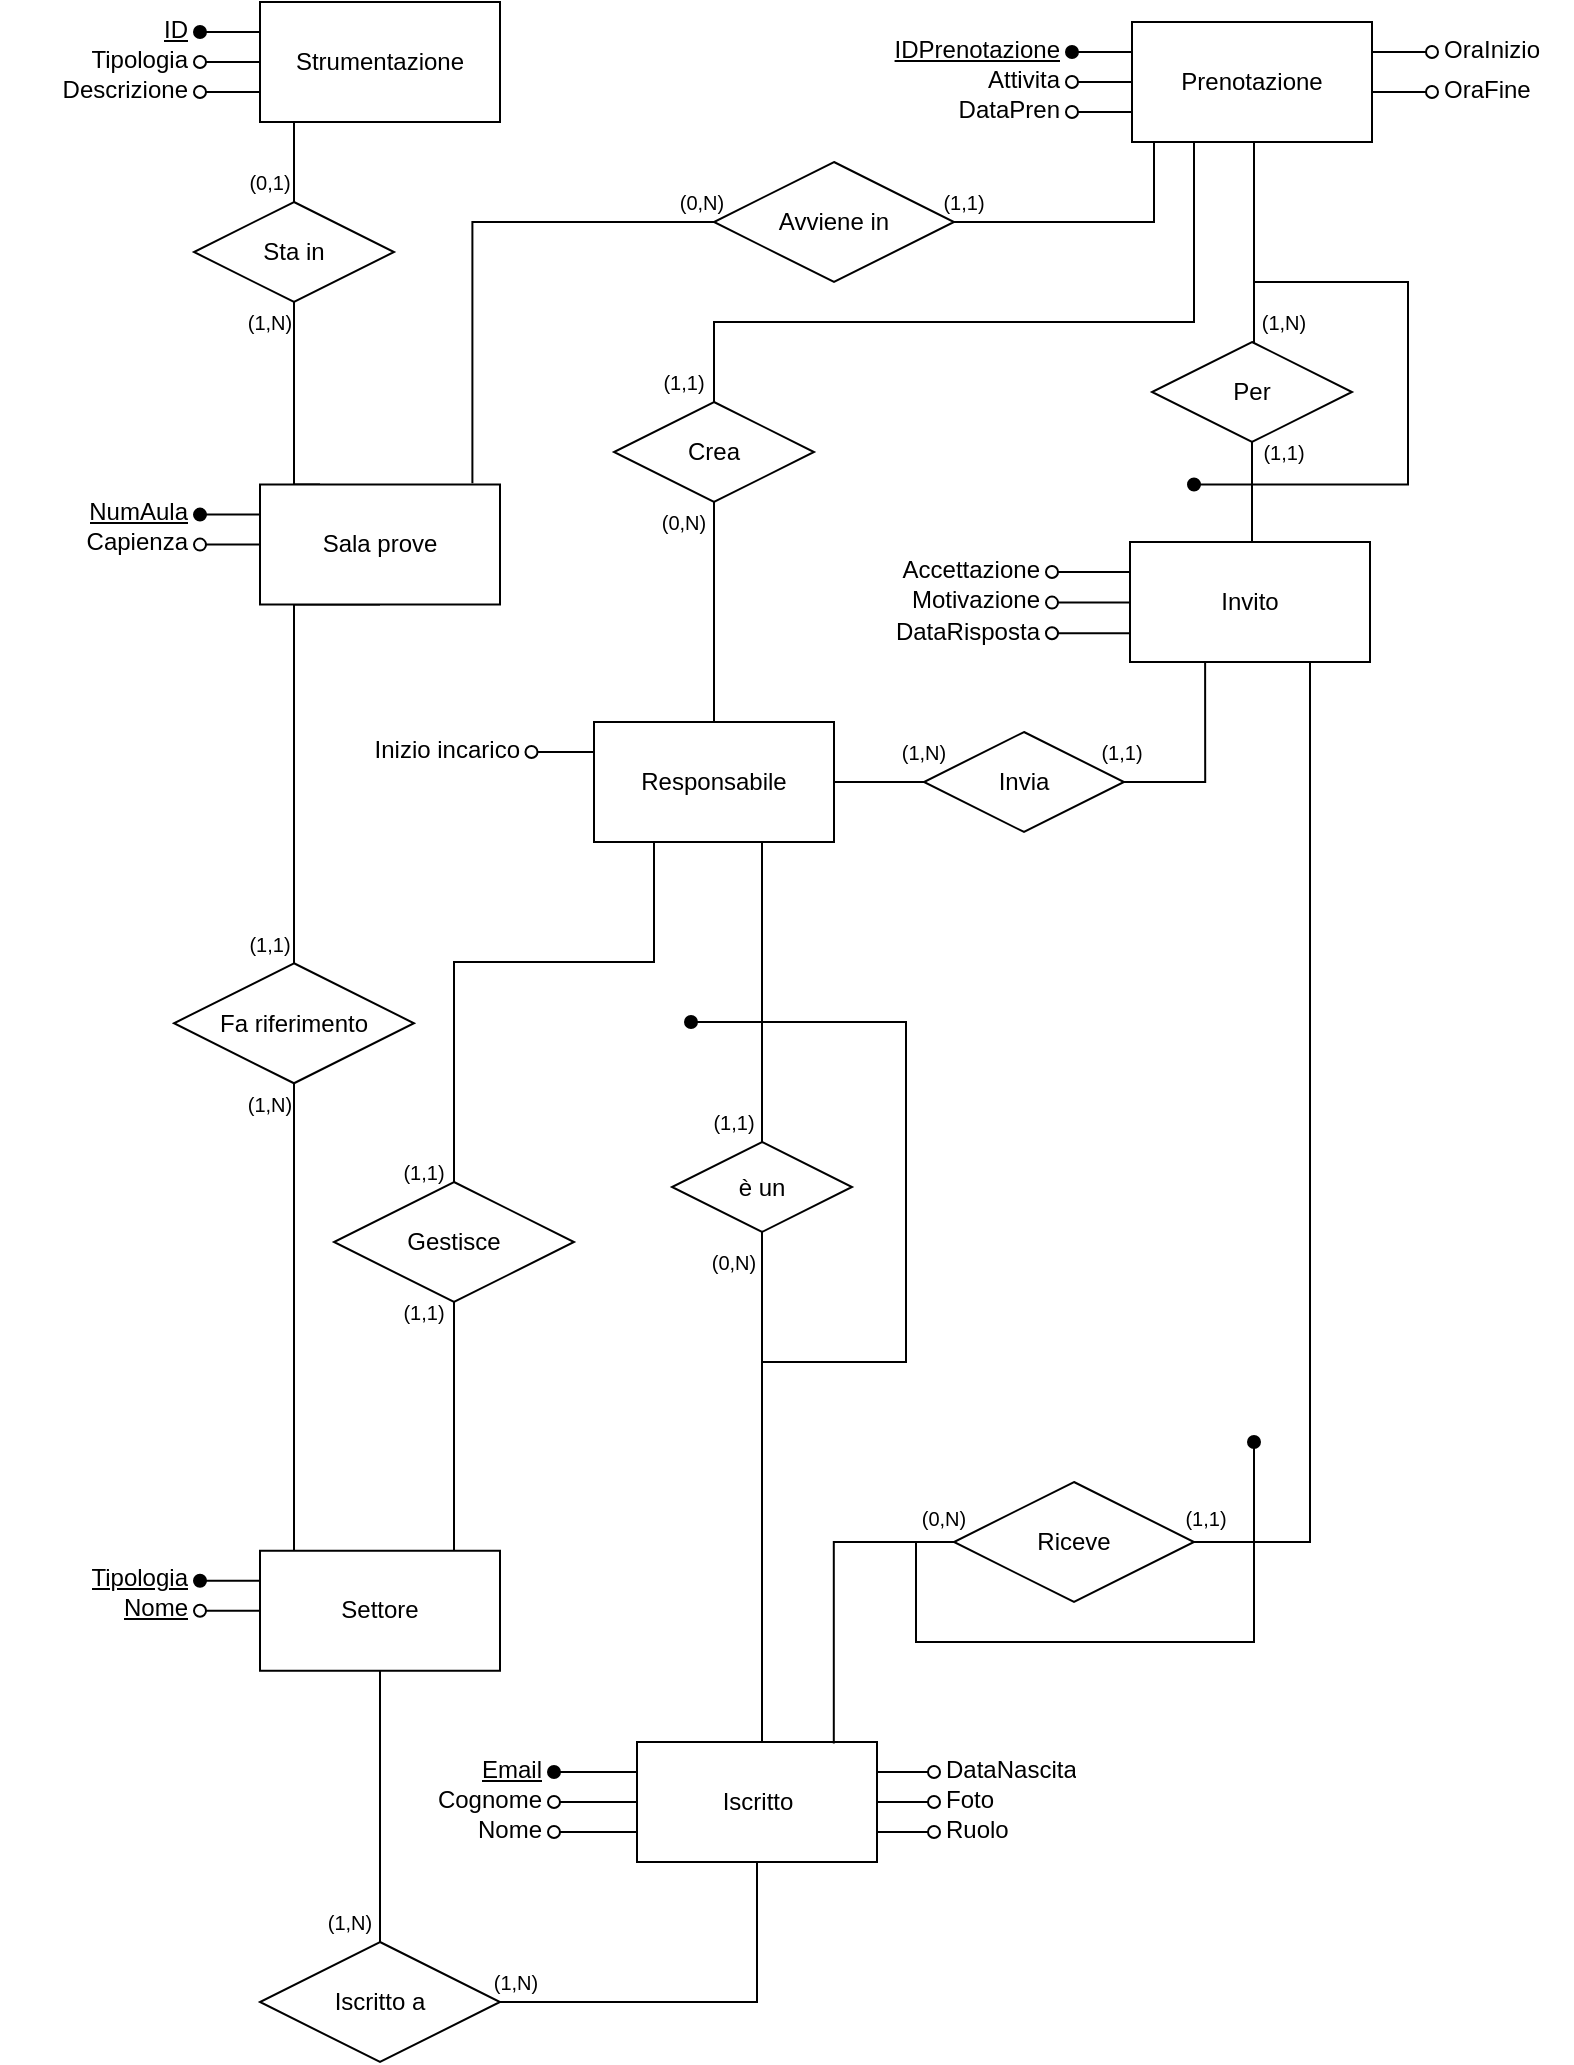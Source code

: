 <mxfile version="26.1.1" pages="2">
  <diagram name="Ristrutturato" id="FzuGqaLjD-RMNXSvIlVE">
    <mxGraphModel dx="2876" dy="1193" grid="1" gridSize="10" guides="1" tooltips="1" connect="1" arrows="1" fold="1" page="1" pageScale="1" pageWidth="827" pageHeight="1169" math="0" shadow="0">
      <root>
        <mxCell id="0" />
        <mxCell id="1" parent="0" />
        <mxCell id="o0g1hDCvmvn1Aepoe5Rd-31" style="edgeStyle=orthogonalEdgeStyle;rounded=0;orthogonalLoop=1;jettySize=auto;html=1;entryX=1;entryY=0.5;entryDx=0;entryDy=0;endArrow=none;startFill=0;exitX=0.5;exitY=1;exitDx=0;exitDy=0;" parent="1" source="LM9WdSBUdoUP8_0EEPbQ-3" target="u8TzVvx8Bvdu2bZGyt7g-22" edge="1">
          <mxGeometry relative="1" as="geometry">
            <Array as="points">
              <mxPoint x="-448" y="1080" />
            </Array>
          </mxGeometry>
        </mxCell>
        <mxCell id="LM9WdSBUdoUP8_0EEPbQ-8" value="Avviene in" style="rhombus;whiteSpace=wrap;html=1;" parent="1" vertex="1">
          <mxGeometry x="-470" y="160" width="120" height="60" as="geometry" />
        </mxCell>
        <mxCell id="LM9WdSBUdoUP8_0EEPbQ-52" value="Gestisce" style="shape=rhombus;perimeter=rhombusPerimeter;whiteSpace=wrap;html=1;align=center;" parent="1" vertex="1">
          <mxGeometry x="-660" y="670" width="120" height="60" as="geometry" />
        </mxCell>
        <mxCell id="LM9WdSBUdoUP8_0EEPbQ-59" value="" style="edgeStyle=orthogonalEdgeStyle;fontSize=12;html=1;endArrow=none;endFill=1;rounded=0;exitX=0.25;exitY=1;exitDx=0;exitDy=0;entryX=0.5;entryY=0;entryDx=0;entryDy=0;startFill=0;" parent="1" source="LM9WdSBUdoUP8_0EEPbQ-1" target="LM9WdSBUdoUP8_0EEPbQ-52" edge="1">
          <mxGeometry width="100" height="100" relative="1" as="geometry">
            <mxPoint x="-217" y="660" as="sourcePoint" />
            <mxPoint x="-77" y="830" as="targetPoint" />
            <Array as="points">
              <mxPoint x="-500" y="560" />
              <mxPoint x="-600" y="560" />
            </Array>
          </mxGeometry>
        </mxCell>
        <mxCell id="o0g1hDCvmvn1Aepoe5Rd-21" style="edgeStyle=orthogonalEdgeStyle;rounded=0;orthogonalLoop=1;jettySize=auto;html=1;entryX=0.5;entryY=1;entryDx=0;entryDy=0;endArrow=none;startFill=0;" parent="1" source="LM9WdSBUdoUP8_0EEPbQ-64" target="LM9WdSBUdoUP8_0EEPbQ-4" edge="1">
          <mxGeometry relative="1" as="geometry">
            <Array as="points">
              <mxPoint x="-680" y="381" />
            </Array>
          </mxGeometry>
        </mxCell>
        <mxCell id="o0g1hDCvmvn1Aepoe5Rd-22" style="edgeStyle=orthogonalEdgeStyle;rounded=0;orthogonalLoop=1;jettySize=auto;html=1;endArrow=none;startFill=0;" parent="1" source="LM9WdSBUdoUP8_0EEPbQ-64" target="LM9WdSBUdoUP8_0EEPbQ-2" edge="1">
          <mxGeometry relative="1" as="geometry">
            <Array as="points">
              <mxPoint x="-680" y="800" />
              <mxPoint x="-680" y="800" />
            </Array>
          </mxGeometry>
        </mxCell>
        <mxCell id="LM9WdSBUdoUP8_0EEPbQ-64" value="Fa riferimento" style="shape=rhombus;perimeter=rhombusPerimeter;whiteSpace=wrap;html=1;align=center;" parent="1" vertex="1">
          <mxGeometry x="-740" y="560.63" width="120" height="60" as="geometry" />
        </mxCell>
        <mxCell id="LM9WdSBUdoUP8_0EEPbQ-86" value="" style="edgeStyle=orthogonalEdgeStyle;fontSize=12;html=1;endArrow=none;rounded=0;exitX=0.885;exitY=-0.011;exitDx=0;exitDy=0;entryX=0;entryY=0.5;entryDx=0;entryDy=0;startFill=0;exitPerimeter=0;" parent="1" source="LM9WdSBUdoUP8_0EEPbQ-4" target="LM9WdSBUdoUP8_0EEPbQ-8" edge="1">
          <mxGeometry width="100" height="100" relative="1" as="geometry">
            <mxPoint x="-487" y="670" as="sourcePoint" />
            <mxPoint x="-487" y="454" as="targetPoint" />
          </mxGeometry>
        </mxCell>
        <mxCell id="LM9WdSBUdoUP8_0EEPbQ-87" value="" style="edgeStyle=orthogonalEdgeStyle;fontSize=12;html=1;endArrow=none;rounded=0;entryX=1;entryY=0.5;entryDx=0;entryDy=0;exitX=0.25;exitY=1;exitDx=0;exitDy=0;startFill=0;" parent="1" source="u8TzVvx8Bvdu2bZGyt7g-33" target="LM9WdSBUdoUP8_0EEPbQ-8" edge="1">
          <mxGeometry width="100" height="100" relative="1" as="geometry">
            <mxPoint x="-247" y="660" as="sourcePoint" />
            <mxPoint x="-187" y="570" as="targetPoint" />
            <Array as="points">
              <mxPoint x="-250" y="150" />
              <mxPoint x="-250" y="190" />
            </Array>
          </mxGeometry>
        </mxCell>
        <mxCell id="vMsEH0IdqsgCer6SR18b-14" style="edgeStyle=orthogonalEdgeStyle;rounded=0;orthogonalLoop=1;jettySize=auto;html=1;exitX=0.5;exitY=1;exitDx=0;exitDy=0;entryX=0.25;entryY=0;entryDx=0;entryDy=0;endArrow=none;startFill=0;" parent="1" source="u8TzVvx8Bvdu2bZGyt7g-18" target="LM9WdSBUdoUP8_0EEPbQ-4" edge="1">
          <mxGeometry relative="1" as="geometry">
            <Array as="points">
              <mxPoint x="-680" y="321" />
            </Array>
          </mxGeometry>
        </mxCell>
        <mxCell id="vMsEH0IdqsgCer6SR18b-15" style="edgeStyle=orthogonalEdgeStyle;rounded=0;orthogonalLoop=1;jettySize=auto;html=1;entryX=0.25;entryY=1;entryDx=0;entryDy=0;endArrow=none;startFill=0;" parent="1" source="u8TzVvx8Bvdu2bZGyt7g-18" target="u8TzVvx8Bvdu2bZGyt7g-11" edge="1">
          <mxGeometry relative="1" as="geometry">
            <Array as="points">
              <mxPoint x="-680" y="140" />
            </Array>
          </mxGeometry>
        </mxCell>
        <mxCell id="u8TzVvx8Bvdu2bZGyt7g-18" value="Sta in" style="shape=rhombus;perimeter=rhombusPerimeter;whiteSpace=wrap;html=1;align=center;aspect=fixed;" parent="1" vertex="1">
          <mxGeometry x="-730" y="180" width="100" height="50" as="geometry" />
        </mxCell>
        <mxCell id="o0g1hDCvmvn1Aepoe5Rd-52" style="edgeStyle=orthogonalEdgeStyle;rounded=0;orthogonalLoop=1;jettySize=auto;html=1;entryX=0.5;entryY=1;entryDx=0;entryDy=0;endArrow=none;startFill=0;" parent="1" source="u8TzVvx8Bvdu2bZGyt7g-22" target="LM9WdSBUdoUP8_0EEPbQ-2" edge="1">
          <mxGeometry relative="1" as="geometry" />
        </mxCell>
        <mxCell id="u8TzVvx8Bvdu2bZGyt7g-22" value="Iscritto a" style="shape=rhombus;perimeter=rhombusPerimeter;whiteSpace=wrap;html=1;align=center;" parent="1" vertex="1">
          <mxGeometry x="-697" y="1050" width="120" height="60" as="geometry" />
        </mxCell>
        <mxCell id="o0g1hDCvmvn1Aepoe5Rd-50" style="edgeStyle=orthogonalEdgeStyle;rounded=0;orthogonalLoop=1;jettySize=auto;html=1;endArrow=none;startFill=0;" parent="1" source="u8TzVvx8Bvdu2bZGyt7g-38" target="LM9WdSBUdoUP8_0EEPbQ-1" edge="1">
          <mxGeometry relative="1" as="geometry" />
        </mxCell>
        <mxCell id="o0g1hDCvmvn1Aepoe5Rd-51" style="edgeStyle=orthogonalEdgeStyle;rounded=0;orthogonalLoop=1;jettySize=auto;html=1;entryX=0.5;entryY=1;entryDx=0;entryDy=0;endArrow=none;startFill=0;exitX=0.5;exitY=0;exitDx=0;exitDy=0;" parent="1" source="u8TzVvx8Bvdu2bZGyt7g-38" target="u8TzVvx8Bvdu2bZGyt7g-33" edge="1">
          <mxGeometry relative="1" as="geometry">
            <Array as="points">
              <mxPoint x="-470" y="240" />
              <mxPoint x="-230" y="240" />
              <mxPoint x="-230" y="150" />
            </Array>
          </mxGeometry>
        </mxCell>
        <mxCell id="u8TzVvx8Bvdu2bZGyt7g-38" value="Crea" style="shape=rhombus;perimeter=rhombusPerimeter;whiteSpace=wrap;html=1;align=center;aspect=fixed;" parent="1" vertex="1">
          <mxGeometry x="-520" y="280" width="100" height="50" as="geometry" />
        </mxCell>
        <mxCell id="o0g1hDCvmvn1Aepoe5Rd-13" style="edgeStyle=orthogonalEdgeStyle;rounded=0;orthogonalLoop=1;jettySize=auto;html=1;entryX=0.845;entryY=0.063;entryDx=0;entryDy=0;entryPerimeter=0;endArrow=none;startFill=0;" parent="1" source="LM9WdSBUdoUP8_0EEPbQ-52" target="LM9WdSBUdoUP8_0EEPbQ-2" edge="1">
          <mxGeometry relative="1" as="geometry">
            <Array as="points">
              <mxPoint x="-600" y="858" />
            </Array>
          </mxGeometry>
        </mxCell>
        <mxCell id="o0g1hDCvmvn1Aepoe5Rd-24" value="" style="group" parent="1" vertex="1" connectable="0">
          <mxGeometry x="-827" y="321.25" width="250" height="60" as="geometry" />
        </mxCell>
        <mxCell id="LM9WdSBUdoUP8_0EEPbQ-4" value="Sala prove" style="rounded=0;whiteSpace=wrap;html=1;" parent="o0g1hDCvmvn1Aepoe5Rd-24" vertex="1">
          <mxGeometry x="130" width="120" height="60" as="geometry" />
        </mxCell>
        <mxCell id="o0g1hDCvmvn1Aepoe5Rd-12" style="edgeStyle=orthogonalEdgeStyle;rounded=0;orthogonalLoop=1;jettySize=auto;html=1;entryX=0;entryY=0.25;entryDx=0;entryDy=0;endArrow=none;startFill=1;startArrow=oval;" parent="o0g1hDCvmvn1Aepoe5Rd-24" source="LM9WdSBUdoUP8_0EEPbQ-67" target="LM9WdSBUdoUP8_0EEPbQ-4" edge="1">
          <mxGeometry relative="1" as="geometry" />
        </mxCell>
        <mxCell id="LM9WdSBUdoUP8_0EEPbQ-67" value="&lt;u&gt;NumAula&lt;/u&gt;" style="text;strokeColor=none;fillColor=none;spacingLeft=4;spacingRight=4;overflow=hidden;rotatable=0;points=[[0,0.5],[1,0.5]];portConstraint=eastwest;fontSize=12;whiteSpace=wrap;html=1;align=right;" parent="o0g1hDCvmvn1Aepoe5Rd-24" vertex="1">
          <mxGeometry x="20" width="80" height="30" as="geometry" />
        </mxCell>
        <mxCell id="LM9WdSBUdoUP8_0EEPbQ-71" style="edgeStyle=orthogonalEdgeStyle;rounded=0;orthogonalLoop=1;jettySize=auto;html=1;entryX=0;entryY=0.5;entryDx=0;entryDy=0;endArrow=none;endFill=0;startArrow=oval;startFill=0;" parent="o0g1hDCvmvn1Aepoe5Rd-24" source="LM9WdSBUdoUP8_0EEPbQ-70" target="LM9WdSBUdoUP8_0EEPbQ-4" edge="1">
          <mxGeometry relative="1" as="geometry" />
        </mxCell>
        <mxCell id="LM9WdSBUdoUP8_0EEPbQ-70" value="Capienza" style="text;strokeColor=none;fillColor=none;spacingLeft=4;spacingRight=4;overflow=hidden;rotatable=0;points=[[0,0.5],[1,0.5]];portConstraint=eastwest;fontSize=12;whiteSpace=wrap;html=1;align=right;" parent="o0g1hDCvmvn1Aepoe5Rd-24" vertex="1">
          <mxGeometry x="30" y="15" width="70" height="30" as="geometry" />
        </mxCell>
        <mxCell id="o0g1hDCvmvn1Aepoe5Rd-25" value="" style="group" parent="1" vertex="1" connectable="0">
          <mxGeometry x="-807" y="80" width="230" height="60" as="geometry" />
        </mxCell>
        <mxCell id="u8TzVvx8Bvdu2bZGyt7g-11" value="Strumentazione" style="whiteSpace=wrap;html=1;" parent="o0g1hDCvmvn1Aepoe5Rd-25" vertex="1">
          <mxGeometry x="110" width="120" height="60" as="geometry" />
        </mxCell>
        <mxCell id="u8TzVvx8Bvdu2bZGyt7g-13" style="edgeStyle=orthogonalEdgeStyle;rounded=0;orthogonalLoop=1;jettySize=auto;html=1;entryX=0;entryY=0.25;entryDx=0;entryDy=0;startArrow=oval;startFill=1;endArrow=none;endFill=0;" parent="o0g1hDCvmvn1Aepoe5Rd-25" source="u8TzVvx8Bvdu2bZGyt7g-12" target="u8TzVvx8Bvdu2bZGyt7g-11" edge="1">
          <mxGeometry relative="1" as="geometry" />
        </mxCell>
        <mxCell id="u8TzVvx8Bvdu2bZGyt7g-12" value="&lt;u&gt;ID&lt;/u&gt;" style="text;strokeColor=none;fillColor=none;spacingLeft=4;spacingRight=4;overflow=hidden;rotatable=0;points=[[0,0.5],[1,0.5]];portConstraint=eastwest;fontSize=12;whiteSpace=wrap;html=1;align=right;" parent="o0g1hDCvmvn1Aepoe5Rd-25" vertex="1">
          <mxGeometry x="50" width="30" height="30" as="geometry" />
        </mxCell>
        <mxCell id="u8TzVvx8Bvdu2bZGyt7g-15" style="edgeStyle=orthogonalEdgeStyle;rounded=0;orthogonalLoop=1;jettySize=auto;html=1;entryX=0;entryY=0.5;entryDx=0;entryDy=0;endArrow=none;endFill=0;startArrow=oval;startFill=0;" parent="o0g1hDCvmvn1Aepoe5Rd-25" source="u8TzVvx8Bvdu2bZGyt7g-14" target="u8TzVvx8Bvdu2bZGyt7g-11" edge="1">
          <mxGeometry relative="1" as="geometry" />
        </mxCell>
        <mxCell id="u8TzVvx8Bvdu2bZGyt7g-14" value="Tipologia" style="text;strokeColor=none;fillColor=none;spacingLeft=4;spacingRight=4;overflow=hidden;rotatable=0;points=[[0,0.5],[1,0.5]];portConstraint=eastwest;fontSize=12;whiteSpace=wrap;html=1;align=right;" parent="o0g1hDCvmvn1Aepoe5Rd-25" vertex="1">
          <mxGeometry x="10" y="15" width="70" height="30" as="geometry" />
        </mxCell>
        <mxCell id="u8TzVvx8Bvdu2bZGyt7g-17" style="edgeStyle=orthogonalEdgeStyle;rounded=0;orthogonalLoop=1;jettySize=auto;html=1;entryX=0;entryY=0.75;entryDx=0;entryDy=0;endArrow=none;endFill=0;startArrow=oval;startFill=0;" parent="o0g1hDCvmvn1Aepoe5Rd-25" source="u8TzVvx8Bvdu2bZGyt7g-16" target="u8TzVvx8Bvdu2bZGyt7g-11" edge="1">
          <mxGeometry relative="1" as="geometry" />
        </mxCell>
        <mxCell id="u8TzVvx8Bvdu2bZGyt7g-16" value="Descrizione" style="text;strokeColor=none;fillColor=none;spacingLeft=4;spacingRight=4;overflow=hidden;rotatable=0;points=[[0,0.5],[1,0.5]];portConstraint=eastwest;fontSize=12;whiteSpace=wrap;html=1;align=right;" parent="o0g1hDCvmvn1Aepoe5Rd-25" vertex="1">
          <mxGeometry y="30" width="80" height="30" as="geometry" />
        </mxCell>
        <mxCell id="o0g1hDCvmvn1Aepoe5Rd-26" value="" style="group" parent="1" vertex="1" connectable="0">
          <mxGeometry x="-401" y="90" width="360" height="60" as="geometry" />
        </mxCell>
        <mxCell id="o0g1hDCvmvn1Aepoe5Rd-6" style="edgeStyle=orthogonalEdgeStyle;rounded=0;orthogonalLoop=1;jettySize=auto;html=1;entryX=1;entryY=0.25;entryDx=0;entryDy=0;endArrow=none;startFill=0;startArrow=oval;" parent="o0g1hDCvmvn1Aepoe5Rd-26" source="LM9WdSBUdoUP8_0EEPbQ-75" target="u8TzVvx8Bvdu2bZGyt7g-33" edge="1">
          <mxGeometry relative="1" as="geometry">
            <Array as="points">
              <mxPoint x="281" y="15" />
              <mxPoint x="281" y="15" />
            </Array>
          </mxGeometry>
        </mxCell>
        <mxCell id="LM9WdSBUdoUP8_0EEPbQ-75" value="OraInizio" style="text;strokeColor=none;fillColor=none;spacingLeft=4;spacingRight=4;overflow=hidden;rotatable=0;points=[[0,0.5],[1,0.5]];portConstraint=eastwest;fontSize=12;whiteSpace=wrap;html=1;align=left;" parent="o0g1hDCvmvn1Aepoe5Rd-26" vertex="1">
          <mxGeometry x="290" width="60" height="30" as="geometry" />
        </mxCell>
        <mxCell id="o0g1hDCvmvn1Aepoe5Rd-3" style="edgeStyle=orthogonalEdgeStyle;rounded=0;orthogonalLoop=1;jettySize=auto;html=1;entryX=0;entryY=0.75;entryDx=0;entryDy=0;endArrow=none;startFill=0;startArrow=oval;" parent="o0g1hDCvmvn1Aepoe5Rd-26" source="LM9WdSBUdoUP8_0EEPbQ-76" target="u8TzVvx8Bvdu2bZGyt7g-33" edge="1">
          <mxGeometry relative="1" as="geometry">
            <mxPoint x="120" y="55" as="targetPoint" />
          </mxGeometry>
        </mxCell>
        <mxCell id="LM9WdSBUdoUP8_0EEPbQ-76" value="DataPren" style="text;strokeColor=none;fillColor=none;spacingLeft=4;spacingRight=4;overflow=hidden;rotatable=0;points=[[0,0.5],[1,0.5]];portConstraint=eastwest;fontSize=12;whiteSpace=wrap;html=1;align=right;" parent="o0g1hDCvmvn1Aepoe5Rd-26" vertex="1">
          <mxGeometry x="30" y="30" width="80" height="30" as="geometry" />
        </mxCell>
        <mxCell id="o0g1hDCvmvn1Aepoe5Rd-4" style="edgeStyle=orthogonalEdgeStyle;rounded=0;orthogonalLoop=1;jettySize=auto;html=1;entryX=0;entryY=0.5;entryDx=0;entryDy=0;endArrow=none;startFill=0;startArrow=oval;" parent="o0g1hDCvmvn1Aepoe5Rd-26" source="LM9WdSBUdoUP8_0EEPbQ-77" target="u8TzVvx8Bvdu2bZGyt7g-33" edge="1">
          <mxGeometry relative="1" as="geometry" />
        </mxCell>
        <mxCell id="LM9WdSBUdoUP8_0EEPbQ-77" value="Attivita" style="text;strokeColor=none;fillColor=none;spacingLeft=4;spacingRight=4;overflow=hidden;rotatable=0;points=[[0,0.5],[1,0.5]];portConstraint=eastwest;fontSize=12;whiteSpace=wrap;html=1;align=right;" parent="o0g1hDCvmvn1Aepoe5Rd-26" vertex="1">
          <mxGeometry x="60" y="15" width="50" height="30" as="geometry" />
        </mxCell>
        <mxCell id="LM9WdSBUdoUP8_0EEPbQ-81" value="OraFine" style="text;strokeColor=none;fillColor=none;spacingLeft=4;spacingRight=4;overflow=hidden;rotatable=0;points=[[0,0.5],[1,0.5]];portConstraint=eastwest;fontSize=12;whiteSpace=wrap;html=1;" parent="o0g1hDCvmvn1Aepoe5Rd-26" vertex="1">
          <mxGeometry x="290" y="20" width="70" height="30" as="geometry" />
        </mxCell>
        <mxCell id="o0g1hDCvmvn1Aepoe5Rd-5" style="edgeStyle=orthogonalEdgeStyle;rounded=0;orthogonalLoop=1;jettySize=auto;html=1;entryX=0;entryY=0.25;entryDx=0;entryDy=0;endArrow=none;startFill=1;startArrow=oval;" parent="o0g1hDCvmvn1Aepoe5Rd-26" source="u8TzVvx8Bvdu2bZGyt7g-31" target="u8TzVvx8Bvdu2bZGyt7g-33" edge="1">
          <mxGeometry relative="1" as="geometry" />
        </mxCell>
        <mxCell id="u8TzVvx8Bvdu2bZGyt7g-31" value="&lt;u&gt;IDPrenotazione&lt;/u&gt;" style="text;strokeColor=none;fillColor=none;spacingLeft=4;spacingRight=4;overflow=hidden;rotatable=0;points=[[0,0.5],[1,0.5]];portConstraint=eastwest;fontSize=12;whiteSpace=wrap;html=1;align=right;" parent="o0g1hDCvmvn1Aepoe5Rd-26" vertex="1">
          <mxGeometry x="10" width="100" height="30" as="geometry" />
        </mxCell>
        <mxCell id="u8TzVvx8Bvdu2bZGyt7g-33" value="Prenotazione" style="whiteSpace=wrap;html=1;" parent="o0g1hDCvmvn1Aepoe5Rd-26" vertex="1">
          <mxGeometry x="140" width="120" height="60" as="geometry" />
        </mxCell>
        <mxCell id="o0g1hDCvmvn1Aepoe5Rd-8" style="edgeStyle=orthogonalEdgeStyle;rounded=0;orthogonalLoop=1;jettySize=auto;html=1;entryX=0.998;entryY=0.584;entryDx=0;entryDy=0;entryPerimeter=0;endArrow=none;startFill=0;startArrow=oval;" parent="o0g1hDCvmvn1Aepoe5Rd-26" source="LM9WdSBUdoUP8_0EEPbQ-81" target="u8TzVvx8Bvdu2bZGyt7g-33" edge="1">
          <mxGeometry relative="1" as="geometry" />
        </mxCell>
        <mxCell id="o0g1hDCvmvn1Aepoe5Rd-28" value="" style="group" parent="1" vertex="1" connectable="0">
          <mxGeometry x="-797" y="848.13" width="220" height="66.25" as="geometry" />
        </mxCell>
        <mxCell id="LM9WdSBUdoUP8_0EEPbQ-2" value="Settore" style="whiteSpace=wrap;html=1;" parent="o0g1hDCvmvn1Aepoe5Rd-28" vertex="1">
          <mxGeometry x="100" y="6.25" width="120" height="60" as="geometry" />
        </mxCell>
        <mxCell id="o0g1hDCvmvn1Aepoe5Rd-17" style="edgeStyle=orthogonalEdgeStyle;rounded=0;orthogonalLoop=1;jettySize=auto;html=1;entryX=0;entryY=0.5;entryDx=0;entryDy=0;endArrow=none;startFill=0;startArrow=oval;" parent="o0g1hDCvmvn1Aepoe5Rd-28" source="LM9WdSBUdoUP8_0EEPbQ-23" target="LM9WdSBUdoUP8_0EEPbQ-2" edge="1">
          <mxGeometry relative="1" as="geometry" />
        </mxCell>
        <mxCell id="LM9WdSBUdoUP8_0EEPbQ-23" value="&lt;u&gt;Nome&lt;/u&gt;" style="text;strokeColor=none;fillColor=none;spacingLeft=4;spacingRight=4;overflow=hidden;rotatable=0;points=[[0,0.5],[1,0.5]];portConstraint=eastwest;fontSize=12;whiteSpace=wrap;html=1;align=right;" parent="o0g1hDCvmvn1Aepoe5Rd-28" vertex="1">
          <mxGeometry x="20" y="21.25" width="50" height="30" as="geometry" />
        </mxCell>
        <mxCell id="o0g1hDCvmvn1Aepoe5Rd-18" style="edgeStyle=orthogonalEdgeStyle;rounded=0;orthogonalLoop=1;jettySize=auto;html=1;entryX=0;entryY=0.25;entryDx=0;entryDy=0;endArrow=none;startFill=1;startArrow=oval;" parent="o0g1hDCvmvn1Aepoe5Rd-28" source="LM9WdSBUdoUP8_0EEPbQ-90" target="LM9WdSBUdoUP8_0EEPbQ-2" edge="1">
          <mxGeometry relative="1" as="geometry" />
        </mxCell>
        <mxCell id="LM9WdSBUdoUP8_0EEPbQ-90" value="&lt;u&gt;Tipologia&lt;/u&gt;" style="text;strokeColor=none;fillColor=none;spacingLeft=4;spacingRight=4;overflow=hidden;rotatable=0;points=[[0,0.5],[1,0.5]];portConstraint=eastwest;fontSize=12;whiteSpace=wrap;html=1;align=right;" parent="o0g1hDCvmvn1Aepoe5Rd-28" vertex="1">
          <mxGeometry x="10" y="6.25" width="60" height="30" as="geometry" />
        </mxCell>
        <mxCell id="o0g1hDCvmvn1Aepoe5Rd-43" value="" style="group" parent="1" vertex="1" connectable="0">
          <mxGeometry x="-620" y="950" width="355" height="60" as="geometry" />
        </mxCell>
        <mxCell id="LM9WdSBUdoUP8_0EEPbQ-41" value="Cognome" style="text;strokeColor=none;fillColor=none;spacingLeft=4;spacingRight=4;overflow=hidden;rotatable=0;points=[[0,0.5],[1,0.5]];portConstraint=eastwest;fontSize=12;whiteSpace=wrap;html=1;align=right;" parent="o0g1hDCvmvn1Aepoe5Rd-43" vertex="1">
          <mxGeometry y="15" width="70" height="30" as="geometry" />
        </mxCell>
        <mxCell id="vMsEH0IdqsgCer6SR18b-7" value="" style="group" parent="o0g1hDCvmvn1Aepoe5Rd-43" vertex="1" connectable="0">
          <mxGeometry x="20" width="335" height="60" as="geometry" />
        </mxCell>
        <mxCell id="o0g1hDCvmvn1Aepoe5Rd-38" style="edgeStyle=orthogonalEdgeStyle;rounded=0;orthogonalLoop=1;jettySize=auto;html=1;startArrow=none;startFill=0;endArrow=oval;endFill=0;" parent="vMsEH0IdqsgCer6SR18b-7" source="LM9WdSBUdoUP8_0EEPbQ-3" target="LM9WdSBUdoUP8_0EEPbQ-41" edge="1">
          <mxGeometry relative="1" as="geometry" />
        </mxCell>
        <mxCell id="LM9WdSBUdoUP8_0EEPbQ-3" value="Iscritto" style="rounded=0;whiteSpace=wrap;html=1;" parent="vMsEH0IdqsgCer6SR18b-7" vertex="1">
          <mxGeometry x="91.5" width="120" height="60" as="geometry" />
        </mxCell>
        <mxCell id="o0g1hDCvmvn1Aepoe5Rd-39" style="edgeStyle=orthogonalEdgeStyle;rounded=0;orthogonalLoop=1;jettySize=auto;html=1;entryX=0;entryY=0.75;entryDx=0;entryDy=0;startArrow=oval;startFill=0;endArrow=none;" parent="vMsEH0IdqsgCer6SR18b-7" source="LM9WdSBUdoUP8_0EEPbQ-40" target="LM9WdSBUdoUP8_0EEPbQ-3" edge="1">
          <mxGeometry relative="1" as="geometry" />
        </mxCell>
        <mxCell id="LM9WdSBUdoUP8_0EEPbQ-40" value="Nome" style="text;strokeColor=none;fillColor=none;spacingLeft=4;spacingRight=4;overflow=hidden;rotatable=0;points=[[0,0.5],[1,0.5]];portConstraint=eastwest;fontSize=12;whiteSpace=wrap;html=1;align=right;" parent="vMsEH0IdqsgCer6SR18b-7" vertex="1">
          <mxGeometry y="30" width="50" height="30" as="geometry" />
        </mxCell>
        <mxCell id="o0g1hDCvmvn1Aepoe5Rd-40" style="edgeStyle=orthogonalEdgeStyle;rounded=0;orthogonalLoop=1;jettySize=auto;html=1;entryX=1;entryY=0.25;entryDx=0;entryDy=0;endArrow=none;startFill=0;startArrow=oval;" parent="vMsEH0IdqsgCer6SR18b-7" source="LM9WdSBUdoUP8_0EEPbQ-42" target="LM9WdSBUdoUP8_0EEPbQ-3" edge="1">
          <mxGeometry relative="1" as="geometry" />
        </mxCell>
        <mxCell id="LM9WdSBUdoUP8_0EEPbQ-42" value="DataNascita" style="text;strokeColor=none;fillColor=none;spacingLeft=4;spacingRight=4;overflow=hidden;rotatable=0;points=[[0,0.5],[1,0.5]];portConstraint=eastwest;fontSize=12;whiteSpace=wrap;html=1;" parent="vMsEH0IdqsgCer6SR18b-7" vertex="1">
          <mxGeometry x="240" width="95" height="30" as="geometry" />
        </mxCell>
        <mxCell id="o0g1hDCvmvn1Aepoe5Rd-37" style="edgeStyle=orthogonalEdgeStyle;rounded=0;orthogonalLoop=1;jettySize=auto;html=1;entryX=0;entryY=0.25;entryDx=0;entryDy=0;endArrow=none;startFill=1;startArrow=oval;" parent="vMsEH0IdqsgCer6SR18b-7" source="LM9WdSBUdoUP8_0EEPbQ-43" target="LM9WdSBUdoUP8_0EEPbQ-3" edge="1">
          <mxGeometry relative="1" as="geometry" />
        </mxCell>
        <mxCell id="LM9WdSBUdoUP8_0EEPbQ-43" value="&lt;u&gt;Email&lt;/u&gt;" style="text;strokeColor=none;fillColor=none;spacingLeft=4;spacingRight=4;overflow=hidden;rotatable=0;points=[[0,0.5],[1,0.5]];portConstraint=eastwest;fontSize=12;whiteSpace=wrap;html=1;align=right;" parent="vMsEH0IdqsgCer6SR18b-7" vertex="1">
          <mxGeometry x="5" width="45" height="30" as="geometry" />
        </mxCell>
        <mxCell id="o0g1hDCvmvn1Aepoe5Rd-41" style="edgeStyle=orthogonalEdgeStyle;rounded=0;orthogonalLoop=1;jettySize=auto;html=1;entryX=1;entryY=0.5;entryDx=0;entryDy=0;endArrow=none;startFill=0;startArrow=oval;" parent="vMsEH0IdqsgCer6SR18b-7" source="LM9WdSBUdoUP8_0EEPbQ-44" target="LM9WdSBUdoUP8_0EEPbQ-3" edge="1">
          <mxGeometry relative="1" as="geometry" />
        </mxCell>
        <mxCell id="LM9WdSBUdoUP8_0EEPbQ-44" value="Foto" style="text;strokeColor=none;fillColor=none;spacingLeft=4;spacingRight=4;overflow=hidden;rotatable=0;points=[[0,0.5],[1,0.5]];portConstraint=eastwest;fontSize=12;whiteSpace=wrap;html=1;" parent="vMsEH0IdqsgCer6SR18b-7" vertex="1">
          <mxGeometry x="240" y="15" width="40" height="30" as="geometry" />
        </mxCell>
        <mxCell id="vMsEH0IdqsgCer6SR18b-6" style="edgeStyle=orthogonalEdgeStyle;rounded=0;orthogonalLoop=1;jettySize=auto;html=1;entryX=1;entryY=0.75;entryDx=0;entryDy=0;endArrow=none;startFill=0;startArrow=oval;" parent="vMsEH0IdqsgCer6SR18b-7" source="vMsEH0IdqsgCer6SR18b-5" target="LM9WdSBUdoUP8_0EEPbQ-3" edge="1">
          <mxGeometry relative="1" as="geometry" />
        </mxCell>
        <mxCell id="vMsEH0IdqsgCer6SR18b-5" value="Ruolo" style="text;strokeColor=none;fillColor=none;spacingLeft=4;spacingRight=4;overflow=hidden;rotatable=0;points=[[0,0.5],[1,0.5]];portConstraint=eastwest;fontSize=12;whiteSpace=wrap;html=1;align=left;" parent="vMsEH0IdqsgCer6SR18b-7" vertex="1">
          <mxGeometry x="240" y="30" width="50" height="30" as="geometry" />
        </mxCell>
        <mxCell id="o0g1hDCvmvn1Aepoe5Rd-47" value="" style="group" parent="1" vertex="1" connectable="0">
          <mxGeometry x="-680" y="440" width="270" height="60" as="geometry" />
        </mxCell>
        <mxCell id="LM9WdSBUdoUP8_0EEPbQ-1" value="Responsabile" style="rounded=0;whiteSpace=wrap;html=1;" parent="o0g1hDCvmvn1Aepoe5Rd-47" vertex="1">
          <mxGeometry x="150" width="120" height="60" as="geometry" />
        </mxCell>
        <mxCell id="o0g1hDCvmvn1Aepoe5Rd-45" style="edgeStyle=orthogonalEdgeStyle;rounded=0;orthogonalLoop=1;jettySize=auto;html=1;entryX=0;entryY=0.25;entryDx=0;entryDy=0;endArrow=none;startFill=0;startArrow=oval;" parent="o0g1hDCvmvn1Aepoe5Rd-47" source="LM9WdSBUdoUP8_0EEPbQ-56" target="LM9WdSBUdoUP8_0EEPbQ-1" edge="1">
          <mxGeometry relative="1" as="geometry" />
        </mxCell>
        <mxCell id="LM9WdSBUdoUP8_0EEPbQ-56" value="Inizio incarico" style="text;strokeColor=none;fillColor=none;spacingLeft=4;spacingRight=4;overflow=hidden;rotatable=0;points=[[0,0.5],[1,0.5]];portConstraint=eastwest;fontSize=12;whiteSpace=wrap;html=1;align=right;" parent="o0g1hDCvmvn1Aepoe5Rd-47" vertex="1">
          <mxGeometry width="118.75" height="30" as="geometry" />
        </mxCell>
        <mxCell id="vMsEH0IdqsgCer6SR18b-46" style="edgeStyle=orthogonalEdgeStyle;rounded=0;orthogonalLoop=1;jettySize=auto;html=1;exitX=0.5;exitY=0;exitDx=0;exitDy=0;entryX=0.75;entryY=1;entryDx=0;entryDy=0;endArrow=none;startFill=0;" parent="1" source="vMsEH0IdqsgCer6SR18b-8" target="LM9WdSBUdoUP8_0EEPbQ-1" edge="1">
          <mxGeometry relative="1" as="geometry">
            <Array as="points">
              <mxPoint x="-446" y="500" />
            </Array>
          </mxGeometry>
        </mxCell>
        <mxCell id="vMsEH0IdqsgCer6SR18b-8" value="è un" style="rhombus;whiteSpace=wrap;html=1;aspect=fixed;" parent="1" vertex="1">
          <mxGeometry x="-491" y="650" width="90" height="45" as="geometry" />
        </mxCell>
        <mxCell id="vMsEH0IdqsgCer6SR18b-10" value="" style="endArrow=none;html=1;rounded=0;edgeStyle=orthogonalEdgeStyle;endFill=1;startFill=1;startArrow=oval;" parent="1" edge="1">
          <mxGeometry relative="1" as="geometry">
            <mxPoint x="-481.5" y="590" as="sourcePoint" />
            <mxPoint x="-446" y="760" as="targetPoint" />
            <Array as="points">
              <mxPoint x="-374" y="590" />
              <mxPoint x="-374" y="760" />
            </Array>
          </mxGeometry>
        </mxCell>
        <mxCell id="vMsEH0IdqsgCer6SR18b-22" style="edgeStyle=orthogonalEdgeStyle;rounded=0;orthogonalLoop=1;jettySize=auto;html=1;endArrow=none;startFill=0;entryX=0.5;entryY=1;entryDx=0;entryDy=0;" parent="1" target="vMsEH0IdqsgCer6SR18b-8" edge="1">
          <mxGeometry relative="1" as="geometry">
            <mxPoint x="-451.5" y="950" as="sourcePoint" />
            <mxPoint x="-460" y="680" as="targetPoint" />
            <Array as="points">
              <mxPoint x="-446" y="950" />
            </Array>
          </mxGeometry>
        </mxCell>
        <mxCell id="vMsEH0IdqsgCer6SR18b-30" value="" style="group" parent="1" vertex="1" connectable="0">
          <mxGeometry x="-401" y="350" width="259" height="60.62" as="geometry" />
        </mxCell>
        <mxCell id="o0g1hDCvmvn1Aepoe5Rd-54" style="edgeStyle=orthogonalEdgeStyle;rounded=0;orthogonalLoop=1;jettySize=auto;html=1;exitX=1;exitY=0.5;exitDx=0;exitDy=0;entryX=0;entryY=0;entryDx=0;entryDy=0;endArrow=none;startFill=0;startArrow=oval;" parent="vMsEH0IdqsgCer6SR18b-30" source="u8TzVvx8Bvdu2bZGyt7g-48" edge="1">
          <mxGeometry relative="1" as="geometry">
            <mxPoint x="139" y="15.62" as="targetPoint" />
          </mxGeometry>
        </mxCell>
        <mxCell id="u8TzVvx8Bvdu2bZGyt7g-48" value="Accettazione" style="text;strokeColor=none;fillColor=none;spacingLeft=4;spacingRight=4;overflow=hidden;rotatable=0;points=[[0,0.5],[1,0.5]];portConstraint=eastwest;fontSize=12;whiteSpace=wrap;html=1;align=right;" parent="vMsEH0IdqsgCer6SR18b-30" vertex="1">
          <mxGeometry x="20" width="80" height="30" as="geometry" />
        </mxCell>
        <mxCell id="o0g1hDCvmvn1Aepoe5Rd-53" style="edgeStyle=orthogonalEdgeStyle;rounded=0;orthogonalLoop=1;jettySize=auto;html=1;exitX=1;exitY=0.5;exitDx=0;exitDy=0;entryX=0;entryY=1;entryDx=0;entryDy=0;endArrow=none;startFill=0;startArrow=oval;" parent="vMsEH0IdqsgCer6SR18b-30" source="u8TzVvx8Bvdu2bZGyt7g-50" edge="1">
          <mxGeometry relative="1" as="geometry">
            <mxPoint x="139" y="45.62" as="targetPoint" />
          </mxGeometry>
        </mxCell>
        <mxCell id="u8TzVvx8Bvdu2bZGyt7g-50" value="DataRisposta" style="text;strokeColor=none;fillColor=none;spacingLeft=4;spacingRight=4;overflow=hidden;rotatable=0;points=[[0,0.5],[1,0.5]];portConstraint=eastwest;fontSize=12;whiteSpace=wrap;html=1;align=right;" parent="vMsEH0IdqsgCer6SR18b-30" vertex="1">
          <mxGeometry y="30.62" width="100" height="30" as="geometry" />
        </mxCell>
        <mxCell id="vMsEH0IdqsgCer6SR18b-29" value="Invito" style="rounded=0;whiteSpace=wrap;html=1;" parent="vMsEH0IdqsgCer6SR18b-30" vertex="1">
          <mxGeometry x="139" width="120" height="60" as="geometry" />
        </mxCell>
        <mxCell id="n8cf4dkrZ-DvmdOEQcDx-1" style="edgeStyle=orthogonalEdgeStyle;rounded=0;orthogonalLoop=1;jettySize=auto;html=1;exitX=1;exitY=0.5;exitDx=0;exitDy=0;entryX=0;entryY=1;entryDx=0;entryDy=0;endArrow=none;startFill=0;startArrow=oval;" parent="vMsEH0IdqsgCer6SR18b-30" source="n8cf4dkrZ-DvmdOEQcDx-2" edge="1">
          <mxGeometry relative="1" as="geometry">
            <mxPoint x="139" y="30.31" as="targetPoint" />
          </mxGeometry>
        </mxCell>
        <mxCell id="n8cf4dkrZ-DvmdOEQcDx-2" value="Motivazione" style="text;strokeColor=none;fillColor=none;spacingLeft=4;spacingRight=4;overflow=hidden;rotatable=0;points=[[0,0.5],[1,0.5]];portConstraint=eastwest;fontSize=12;whiteSpace=wrap;html=1;align=right;" parent="vMsEH0IdqsgCer6SR18b-30" vertex="1">
          <mxGeometry y="15.31" width="100" height="30" as="geometry" />
        </mxCell>
        <mxCell id="vMsEH0IdqsgCer6SR18b-33" style="edgeStyle=orthogonalEdgeStyle;rounded=0;orthogonalLoop=1;jettySize=auto;html=1;entryX=0.5;entryY=1;entryDx=0;entryDy=0;endArrow=none;startFill=0;" parent="1" source="vMsEH0IdqsgCer6SR18b-31" target="u8TzVvx8Bvdu2bZGyt7g-33" edge="1">
          <mxGeometry relative="1" as="geometry">
            <Array as="points">
              <mxPoint x="-200" y="150" />
            </Array>
          </mxGeometry>
        </mxCell>
        <mxCell id="vMsEH0IdqsgCer6SR18b-36" style="edgeStyle=orthogonalEdgeStyle;rounded=0;orthogonalLoop=1;jettySize=auto;html=1;exitX=0.5;exitY=1;exitDx=0;exitDy=0;entryX=0.5;entryY=0;entryDx=0;entryDy=0;endArrow=none;startFill=0;" parent="1" source="vMsEH0IdqsgCer6SR18b-31" target="vMsEH0IdqsgCer6SR18b-29" edge="1">
          <mxGeometry relative="1" as="geometry">
            <Array as="points">
              <mxPoint x="-201" y="350" />
            </Array>
          </mxGeometry>
        </mxCell>
        <mxCell id="vMsEH0IdqsgCer6SR18b-31" value="Per" style="rhombus;whiteSpace=wrap;html=1;" parent="1" vertex="1">
          <mxGeometry x="-251" y="250" width="100" height="50" as="geometry" />
        </mxCell>
        <mxCell id="vMsEH0IdqsgCer6SR18b-38" style="edgeStyle=orthogonalEdgeStyle;rounded=0;orthogonalLoop=1;jettySize=auto;html=1;entryX=0.75;entryY=1;entryDx=0;entryDy=0;endArrow=none;startFill=0;exitX=1;exitY=0.5;exitDx=0;exitDy=0;" parent="1" source="vMsEH0IdqsgCer6SR18b-34" target="vMsEH0IdqsgCer6SR18b-29" edge="1">
          <mxGeometry relative="1" as="geometry" />
        </mxCell>
        <mxCell id="vMsEH0IdqsgCer6SR18b-34" value="Riceve" style="rhombus;whiteSpace=wrap;html=1;" parent="1" vertex="1">
          <mxGeometry x="-350" y="820" width="120" height="60" as="geometry" />
        </mxCell>
        <mxCell id="vMsEH0IdqsgCer6SR18b-37" style="edgeStyle=orthogonalEdgeStyle;rounded=0;orthogonalLoop=1;jettySize=auto;html=1;entryX=0.82;entryY=0.012;entryDx=0;entryDy=0;entryPerimeter=0;endArrow=none;startFill=0;" parent="1" source="vMsEH0IdqsgCer6SR18b-34" target="LM9WdSBUdoUP8_0EEPbQ-3" edge="1">
          <mxGeometry relative="1" as="geometry" />
        </mxCell>
        <mxCell id="vMsEH0IdqsgCer6SR18b-40" style="edgeStyle=orthogonalEdgeStyle;rounded=0;orthogonalLoop=1;jettySize=auto;html=1;entryX=1;entryY=0.5;entryDx=0;entryDy=0;endArrow=none;startFill=0;" parent="1" source="vMsEH0IdqsgCer6SR18b-39" target="LM9WdSBUdoUP8_0EEPbQ-1" edge="1">
          <mxGeometry relative="1" as="geometry" />
        </mxCell>
        <mxCell id="vMsEH0IdqsgCer6SR18b-39" value="Invia" style="rhombus;whiteSpace=wrap;html=1;" parent="1" vertex="1">
          <mxGeometry x="-365" y="445" width="100" height="50" as="geometry" />
        </mxCell>
        <mxCell id="vMsEH0IdqsgCer6SR18b-41" style="edgeStyle=orthogonalEdgeStyle;rounded=0;orthogonalLoop=1;jettySize=auto;html=1;entryX=0.313;entryY=0.996;entryDx=0;entryDy=0;entryPerimeter=0;endArrow=none;startFill=0;" parent="1" source="vMsEH0IdqsgCer6SR18b-39" target="vMsEH0IdqsgCer6SR18b-29" edge="1">
          <mxGeometry relative="1" as="geometry" />
        </mxCell>
        <mxCell id="vMsEH0IdqsgCer6SR18b-44" value="" style="endArrow=none;html=1;rounded=0;edgeStyle=orthogonalEdgeStyle;endFill=1;startFill=1;startArrow=oval;" parent="1" edge="1">
          <mxGeometry relative="1" as="geometry">
            <mxPoint x="-230" y="321.22" as="sourcePoint" />
            <mxPoint x="-200" y="220" as="targetPoint" />
            <Array as="points">
              <mxPoint x="-123" y="321" />
              <mxPoint x="-123" y="220" />
            </Array>
          </mxGeometry>
        </mxCell>
        <mxCell id="vMsEH0IdqsgCer6SR18b-45" value="" style="endArrow=none;html=1;rounded=0;edgeStyle=orthogonalEdgeStyle;endFill=1;startFill=1;startArrow=oval;" parent="1" edge="1">
          <mxGeometry relative="1" as="geometry">
            <mxPoint x="-200" y="800" as="sourcePoint" />
            <mxPoint x="-369" y="850" as="targetPoint" />
            <Array as="points">
              <mxPoint x="-200" y="900" />
              <mxPoint x="-369" y="900" />
            </Array>
          </mxGeometry>
        </mxCell>
        <mxCell id="JSzZBVWKuVzTFZrdCznC-2" value="&lt;font style=&quot;font-size: 10px;&quot;&gt;(0,1)&lt;/font&gt;" style="text;html=1;align=center;verticalAlign=middle;whiteSpace=wrap;rounded=0;" parent="1" vertex="1">
          <mxGeometry x="-712" y="160" width="40" height="20" as="geometry" />
        </mxCell>
        <mxCell id="JSzZBVWKuVzTFZrdCznC-3" value="&lt;font style=&quot;font-size: 10px;&quot;&gt;(1,N)&lt;/font&gt;" style="text;html=1;align=center;verticalAlign=middle;whiteSpace=wrap;rounded=0;" parent="1" vertex="1">
          <mxGeometry x="-719" y="230" width="54" height="20" as="geometry" />
        </mxCell>
        <mxCell id="JSzZBVWKuVzTFZrdCznC-4" value="&lt;font style=&quot;font-size: 10px;&quot;&gt;(1,1)&lt;/font&gt;" style="text;html=1;align=center;verticalAlign=middle;whiteSpace=wrap;rounded=0;" parent="1" vertex="1">
          <mxGeometry x="-500" y="260" width="30" height="20" as="geometry" />
        </mxCell>
        <mxCell id="JSzZBVWKuVzTFZrdCznC-5" value="&lt;font style=&quot;font-size: 10px;&quot;&gt;(0,N)&lt;/font&gt;" style="text;html=1;align=center;verticalAlign=middle;whiteSpace=wrap;rounded=0;" parent="1" vertex="1">
          <mxGeometry x="-500" y="330" width="30" height="20" as="geometry" />
        </mxCell>
        <mxCell id="JSzZBVWKuVzTFZrdCznC-6" value="&lt;font style=&quot;font-size: 10px;&quot;&gt;(1,1)&lt;/font&gt;" style="text;html=1;align=center;verticalAlign=middle;whiteSpace=wrap;rounded=0;" parent="1" vertex="1">
          <mxGeometry x="-712" y="540.63" width="40" height="20" as="geometry" />
        </mxCell>
        <mxCell id="JSzZBVWKuVzTFZrdCznC-7" value="&lt;font style=&quot;font-size: 10px;&quot;&gt;(1,N)&lt;/font&gt;" style="text;html=1;align=center;verticalAlign=middle;whiteSpace=wrap;rounded=0;" parent="1" vertex="1">
          <mxGeometry x="-712" y="620.63" width="40" height="20" as="geometry" />
        </mxCell>
        <mxCell id="JSzZBVWKuVzTFZrdCznC-8" value="&lt;font style=&quot;font-size: 10px;&quot;&gt;(1,1)&lt;/font&gt;" style="text;html=1;align=center;verticalAlign=middle;whiteSpace=wrap;rounded=0;" parent="1" vertex="1">
          <mxGeometry x="-630" y="655" width="30" height="20" as="geometry" />
        </mxCell>
        <mxCell id="JSzZBVWKuVzTFZrdCznC-9" value="&lt;font style=&quot;font-size: 10px;&quot;&gt;(1,1)&lt;/font&gt;" style="text;html=1;align=center;verticalAlign=middle;whiteSpace=wrap;rounded=0;" parent="1" vertex="1">
          <mxGeometry x="-630" y="725" width="30" height="20" as="geometry" />
        </mxCell>
        <mxCell id="JSzZBVWKuVzTFZrdCznC-10" value="&lt;font style=&quot;font-size: 10px;&quot;&gt;(1,1)&lt;/font&gt;" style="text;html=1;align=center;verticalAlign=middle;whiteSpace=wrap;rounded=0;" parent="1" vertex="1">
          <mxGeometry x="-480" y="630" width="40" height="20" as="geometry" />
        </mxCell>
        <mxCell id="JSzZBVWKuVzTFZrdCznC-11" value="&lt;font style=&quot;font-size: 10px;&quot;&gt;(0,N)&lt;/font&gt;" style="text;html=1;align=center;verticalAlign=middle;whiteSpace=wrap;rounded=0;" parent="1" vertex="1">
          <mxGeometry x="-480" y="700" width="40" height="20" as="geometry" />
        </mxCell>
        <mxCell id="JSzZBVWKuVzTFZrdCznC-12" value="&lt;font style=&quot;font-size: 10px;&quot;&gt;(1,N)&lt;/font&gt;" style="text;html=1;align=center;verticalAlign=middle;whiteSpace=wrap;rounded=0;" parent="1" vertex="1">
          <mxGeometry x="-200" y="230" width="30" height="20" as="geometry" />
        </mxCell>
        <mxCell id="JSzZBVWKuVzTFZrdCznC-13" value="&lt;font style=&quot;font-size: 10px;&quot;&gt;(1,1)&lt;/font&gt;" style="text;html=1;align=center;verticalAlign=middle;whiteSpace=wrap;rounded=0;" parent="1" vertex="1">
          <mxGeometry x="-200" y="295" width="30" height="20" as="geometry" />
        </mxCell>
        <mxCell id="JSzZBVWKuVzTFZrdCznC-14" value="&lt;font style=&quot;font-size: 10px;&quot;&gt;(0,N)&lt;/font&gt;" style="text;html=1;align=center;verticalAlign=middle;whiteSpace=wrap;rounded=0;" parent="1" vertex="1">
          <mxGeometry x="-491" y="170" width="30" height="20" as="geometry" />
        </mxCell>
        <mxCell id="JSzZBVWKuVzTFZrdCznC-15" value="&lt;font style=&quot;font-size: 10px;&quot;&gt;(1,1)&lt;/font&gt;" style="text;html=1;align=center;verticalAlign=middle;whiteSpace=wrap;rounded=0;" parent="1" vertex="1">
          <mxGeometry x="-360" y="170" width="30" height="20" as="geometry" />
        </mxCell>
        <mxCell id="JSzZBVWKuVzTFZrdCznC-16" value="&lt;font style=&quot;font-size: 10px;&quot;&gt;(0,N)&lt;/font&gt;" style="text;html=1;align=center;verticalAlign=middle;whiteSpace=wrap;rounded=0;" parent="1" vertex="1">
          <mxGeometry x="-370.5" y="828.13" width="30" height="20" as="geometry" />
        </mxCell>
        <mxCell id="JSzZBVWKuVzTFZrdCznC-17" value="&lt;font style=&quot;font-size: 10px;&quot;&gt;(1,1)&lt;/font&gt;" style="text;html=1;align=center;verticalAlign=middle;whiteSpace=wrap;rounded=0;" parent="1" vertex="1">
          <mxGeometry x="-239.5" y="828.13" width="30" height="20" as="geometry" />
        </mxCell>
        <mxCell id="JSzZBVWKuVzTFZrdCznC-18" value="&lt;font style=&quot;font-size: 10px;&quot;&gt;(1,N)&lt;/font&gt;" style="text;html=1;align=center;verticalAlign=middle;whiteSpace=wrap;rounded=0;" parent="1" vertex="1">
          <mxGeometry x="-589" y="1060" width="40" height="20" as="geometry" />
        </mxCell>
        <mxCell id="JSzZBVWKuVzTFZrdCznC-19" value="&lt;font style=&quot;font-size: 10px;&quot;&gt;(1,N)&lt;/font&gt;" style="text;html=1;align=center;verticalAlign=middle;whiteSpace=wrap;rounded=0;" parent="1" vertex="1">
          <mxGeometry x="-672" y="1030" width="40" height="20" as="geometry" />
        </mxCell>
        <mxCell id="JSzZBVWKuVzTFZrdCznC-24" value="&lt;font style=&quot;font-size: 10px;&quot;&gt;(1,N)&lt;/font&gt;" style="text;html=1;align=center;verticalAlign=middle;whiteSpace=wrap;rounded=0;" parent="1" vertex="1">
          <mxGeometry x="-380" y="445" width="30" height="20" as="geometry" />
        </mxCell>
        <mxCell id="JSzZBVWKuVzTFZrdCznC-25" value="&lt;font style=&quot;font-size: 10px;&quot;&gt;(1,1)&lt;/font&gt;" style="text;html=1;align=center;verticalAlign=middle;whiteSpace=wrap;rounded=0;" parent="1" vertex="1">
          <mxGeometry x="-281" y="445" width="30" height="20" as="geometry" />
        </mxCell>
      </root>
    </mxGraphModel>
  </diagram>
  <diagram id="bcAc6sGTrEgZ4JFlkwpp" name="NON ristrutturato">
    <mxGraphModel dx="2620" dy="1044" grid="1" gridSize="10" guides="1" tooltips="1" connect="1" arrows="1" fold="1" page="1" pageScale="1" pageWidth="827" pageHeight="1169" math="0" shadow="0">
      <root>
        <mxCell id="0" />
        <mxCell id="1" parent="0" />
        <mxCell id="f1E-nLE_ZABUSn7z6wg_-1" style="edgeStyle=orthogonalEdgeStyle;rounded=0;orthogonalLoop=1;jettySize=auto;html=1;entryX=1;entryY=0.5;entryDx=0;entryDy=0;endArrow=none;startFill=0;exitX=0.5;exitY=1;exitDx=0;exitDy=0;" edge="1" parent="1" source="f1E-nLE_ZABUSn7z6wg_-68" target="f1E-nLE_ZABUSn7z6wg_-19">
          <mxGeometry relative="1" as="geometry">
            <Array as="points">
              <mxPoint x="-227" y="1060" />
            </Array>
          </mxGeometry>
        </mxCell>
        <mxCell id="f1E-nLE_ZABUSn7z6wg_-2" value="Avviene in" style="rhombus;whiteSpace=wrap;html=1;" vertex="1" parent="1">
          <mxGeometry x="-477" y="250" width="120" height="60" as="geometry" />
        </mxCell>
        <mxCell id="f1E-nLE_ZABUSn7z6wg_-3" value="Gestisce" style="shape=rhombus;perimeter=rhombusPerimeter;whiteSpace=wrap;html=1;align=center;" vertex="1" parent="1">
          <mxGeometry x="-577" y="680" width="120" height="60" as="geometry" />
        </mxCell>
        <mxCell id="f1E-nLE_ZABUSn7z6wg_-4" value="" style="edgeStyle=orthogonalEdgeStyle;fontSize=12;html=1;endArrow=none;endFill=1;rounded=0;exitX=0.25;exitY=1;exitDx=0;exitDy=0;entryX=1;entryY=0.5;entryDx=0;entryDy=0;startFill=0;" edge="1" parent="1" source="f1E-nLE_ZABUSn7z6wg_-79" target="f1E-nLE_ZABUSn7z6wg_-3">
          <mxGeometry width="100" height="100" relative="1" as="geometry">
            <mxPoint x="-217" y="660" as="sourcePoint" />
            <mxPoint x="-77" y="830" as="targetPoint" />
          </mxGeometry>
        </mxCell>
        <mxCell id="f1E-nLE_ZABUSn7z6wg_-5" style="edgeStyle=orthogonalEdgeStyle;rounded=0;orthogonalLoop=1;jettySize=auto;html=1;entryX=0.5;entryY=1;entryDx=0;entryDy=0;endArrow=none;startFill=0;" edge="1" parent="1" source="f1E-nLE_ZABUSn7z6wg_-7" target="f1E-nLE_ZABUSn7z6wg_-35">
          <mxGeometry relative="1" as="geometry" />
        </mxCell>
        <mxCell id="f1E-nLE_ZABUSn7z6wg_-6" style="edgeStyle=orthogonalEdgeStyle;rounded=0;orthogonalLoop=1;jettySize=auto;html=1;endArrow=none;startFill=0;" edge="1" parent="1" source="f1E-nLE_ZABUSn7z6wg_-7" target="f1E-nLE_ZABUSn7z6wg_-61">
          <mxGeometry relative="1" as="geometry" />
        </mxCell>
        <mxCell id="f1E-nLE_ZABUSn7z6wg_-7" value="Fa riferimento" style="shape=rhombus;perimeter=rhombusPerimeter;whiteSpace=wrap;html=1;align=center;" vertex="1" parent="1">
          <mxGeometry x="-697" y="560.63" width="120" height="60" as="geometry" />
        </mxCell>
        <mxCell id="f1E-nLE_ZABUSn7z6wg_-8" value="" style="edgeStyle=orthogonalEdgeStyle;fontSize=12;html=1;endArrow=none;rounded=0;exitX=0.885;exitY=-0.011;exitDx=0;exitDy=0;entryX=0;entryY=0.5;entryDx=0;entryDy=0;startFill=0;exitPerimeter=0;" edge="1" parent="1" source="f1E-nLE_ZABUSn7z6wg_-35" target="f1E-nLE_ZABUSn7z6wg_-2">
          <mxGeometry width="100" height="100" relative="1" as="geometry">
            <mxPoint x="-487" y="670" as="sourcePoint" />
            <mxPoint x="-487" y="454" as="targetPoint" />
          </mxGeometry>
        </mxCell>
        <mxCell id="f1E-nLE_ZABUSn7z6wg_-9" value="" style="edgeStyle=orthogonalEdgeStyle;fontSize=12;html=1;endArrow=none;rounded=0;entryX=1;entryY=0.5;entryDx=0;entryDy=0;exitX=0.25;exitY=1;exitDx=0;exitDy=0;startFill=0;" edge="1" parent="1" source="f1E-nLE_ZABUSn7z6wg_-58" target="f1E-nLE_ZABUSn7z6wg_-2">
          <mxGeometry width="100" height="100" relative="1" as="geometry">
            <mxPoint x="-247" y="660" as="sourcePoint" />
            <mxPoint x="-187" y="570" as="targetPoint" />
          </mxGeometry>
        </mxCell>
        <mxCell id="f1E-nLE_ZABUSn7z6wg_-10" style="edgeStyle=orthogonalEdgeStyle;rounded=0;orthogonalLoop=1;jettySize=auto;html=1;entryX=0.5;entryY=0;entryDx=0;entryDy=0;endArrow=none;startFill=0;" edge="1" parent="1" source="f1E-nLE_ZABUSn7z6wg_-11" target="f1E-nLE_ZABUSn7z6wg_-68">
          <mxGeometry relative="1" as="geometry" />
        </mxCell>
        <mxCell id="f1E-nLE_ZABUSn7z6wg_-11" value="Tecnico" style="whiteSpace=wrap;html=1;" vertex="1" parent="1">
          <mxGeometry x="-201" y="600" width="120" height="60" as="geometry" />
        </mxCell>
        <mxCell id="f1E-nLE_ZABUSn7z6wg_-12" style="edgeStyle=orthogonalEdgeStyle;rounded=0;orthogonalLoop=1;jettySize=auto;html=1;exitX=0.5;exitY=0;exitDx=0;exitDy=0;entryX=0.5;entryY=1;entryDx=0;entryDy=0;endArrow=none;startFill=0;" edge="1" parent="1" source="f1E-nLE_ZABUSn7z6wg_-68" target="f1E-nLE_ZABUSn7z6wg_-13">
          <mxGeometry relative="1" as="geometry">
            <mxPoint x="-98" y="568" as="sourcePoint" />
            <mxPoint x="-108" y="660" as="targetPoint" />
          </mxGeometry>
        </mxCell>
        <mxCell id="f1E-nLE_ZABUSn7z6wg_-13" value="Allievo" style="whiteSpace=wrap;html=1;" vertex="1" parent="1">
          <mxGeometry x="-287" y="520" width="120" height="60" as="geometry" />
        </mxCell>
        <mxCell id="f1E-nLE_ZABUSn7z6wg_-14" style="edgeStyle=orthogonalEdgeStyle;rounded=0;orthogonalLoop=1;jettySize=auto;html=1;entryX=0.5;entryY=0;entryDx=0;entryDy=0;endArrow=none;startFill=0;" edge="1" parent="1" source="f1E-nLE_ZABUSn7z6wg_-15" target="f1E-nLE_ZABUSn7z6wg_-68">
          <mxGeometry relative="1" as="geometry" />
        </mxCell>
        <mxCell id="f1E-nLE_ZABUSn7z6wg_-15" value="Docente" style="whiteSpace=wrap;html=1;" vertex="1" parent="1">
          <mxGeometry x="-371" y="600" width="120" height="60" as="geometry" />
        </mxCell>
        <mxCell id="f1E-nLE_ZABUSn7z6wg_-16" style="edgeStyle=orthogonalEdgeStyle;rounded=0;orthogonalLoop=1;jettySize=auto;html=1;entryX=0.5;entryY=0;entryDx=0;entryDy=0;endArrow=none;startFill=0;" edge="1" parent="1" source="f1E-nLE_ZABUSn7z6wg_-17" target="f1E-nLE_ZABUSn7z6wg_-35">
          <mxGeometry relative="1" as="geometry">
            <mxPoint x="-647" y="310" as="targetPoint" />
            <Array as="points">
              <mxPoint x="-647" y="321" />
            </Array>
          </mxGeometry>
        </mxCell>
        <mxCell id="f1E-nLE_ZABUSn7z6wg_-17" value="Sta in" style="shape=rhombus;perimeter=rhombusPerimeter;whiteSpace=wrap;html=1;align=center;" vertex="1" parent="1">
          <mxGeometry x="-707" y="205" width="120" height="60" as="geometry" />
        </mxCell>
        <mxCell id="f1E-nLE_ZABUSn7z6wg_-18" style="edgeStyle=orthogonalEdgeStyle;rounded=0;orthogonalLoop=1;jettySize=auto;html=1;entryX=0.5;entryY=1;entryDx=0;entryDy=0;endArrow=none;startFill=0;" edge="1" parent="1" source="f1E-nLE_ZABUSn7z6wg_-19" target="f1E-nLE_ZABUSn7z6wg_-61">
          <mxGeometry relative="1" as="geometry" />
        </mxCell>
        <mxCell id="f1E-nLE_ZABUSn7z6wg_-19" value="Iscritto a" style="shape=rhombus;perimeter=rhombusPerimeter;whiteSpace=wrap;html=1;align=center;" vertex="1" parent="1">
          <mxGeometry x="-697" y="1030" width="120" height="60" as="geometry" />
        </mxCell>
        <mxCell id="f1E-nLE_ZABUSn7z6wg_-20" style="edgeStyle=orthogonalEdgeStyle;rounded=0;orthogonalLoop=1;jettySize=auto;html=1;endArrow=none;startFill=0;" edge="1" parent="1" source="f1E-nLE_ZABUSn7z6wg_-22" target="f1E-nLE_ZABUSn7z6wg_-79">
          <mxGeometry relative="1" as="geometry" />
        </mxCell>
        <mxCell id="f1E-nLE_ZABUSn7z6wg_-21" style="edgeStyle=orthogonalEdgeStyle;rounded=0;orthogonalLoop=1;jettySize=auto;html=1;entryX=0.5;entryY=1;entryDx=0;entryDy=0;endArrow=none;startFill=0;exitX=0.5;exitY=0;exitDx=0;exitDy=0;" edge="1" parent="1" source="f1E-nLE_ZABUSn7z6wg_-22" target="f1E-nLE_ZABUSn7z6wg_-58">
          <mxGeometry relative="1" as="geometry">
            <Array as="points">
              <mxPoint x="-401" y="340" />
              <mxPoint x="-201" y="340" />
            </Array>
          </mxGeometry>
        </mxCell>
        <mxCell id="f1E-nLE_ZABUSn7z6wg_-22" value="Prenota" style="shape=rhombus;perimeter=rhombusPerimeter;whiteSpace=wrap;html=1;align=center;" vertex="1" parent="1">
          <mxGeometry x="-461" y="390" width="120" height="60" as="geometry" />
        </mxCell>
        <mxCell id="f1E-nLE_ZABUSn7z6wg_-23" style="edgeStyle=orthogonalEdgeStyle;rounded=0;orthogonalLoop=1;jettySize=auto;html=1;entryX=0.5;entryY=1;entryDx=0;entryDy=0;endArrow=none;startFill=0;" edge="1" parent="1" source="f1E-nLE_ZABUSn7z6wg_-27" target="f1E-nLE_ZABUSn7z6wg_-79">
          <mxGeometry relative="1" as="geometry" />
        </mxCell>
        <mxCell id="f1E-nLE_ZABUSn7z6wg_-24" style="edgeStyle=orthogonalEdgeStyle;rounded=0;orthogonalLoop=1;jettySize=auto;html=1;entryX=0.25;entryY=1;entryDx=0;entryDy=0;endArrow=none;startFill=0;" edge="1" parent="1" source="f1E-nLE_ZABUSn7z6wg_-27" target="f1E-nLE_ZABUSn7z6wg_-68">
          <mxGeometry relative="1" as="geometry" />
        </mxCell>
        <mxCell id="f1E-nLE_ZABUSn7z6wg_-25" style="edgeStyle=orthogonalEdgeStyle;rounded=0;orthogonalLoop=1;jettySize=auto;html=1;exitX=1;exitY=1;exitDx=0;exitDy=0;endArrow=oval;endFill=0;" edge="1" parent="1" source="f1E-nLE_ZABUSn7z6wg_-27">
          <mxGeometry relative="1" as="geometry">
            <mxPoint x="-340" y="960" as="targetPoint" />
          </mxGeometry>
        </mxCell>
        <mxCell id="f1E-nLE_ZABUSn7z6wg_-26" value="Motivazione" style="edgeLabel;html=1;align=left;verticalAlign=middle;resizable=0;points=[];" vertex="1" connectable="0" parent="f1E-nLE_ZABUSn7z6wg_-25">
          <mxGeometry x="0.987" y="-1" relative="1" as="geometry">
            <mxPoint x="10" y="-1" as="offset" />
          </mxGeometry>
        </mxCell>
        <mxCell id="f1E-nLE_ZABUSn7z6wg_-27" value="Invita" style="shape=rhombus;perimeter=rhombusPerimeter;whiteSpace=wrap;html=1;align=center;" vertex="1" parent="1">
          <mxGeometry x="-461" y="915" width="120" height="60" as="geometry" />
        </mxCell>
        <mxCell id="f1E-nLE_ZABUSn7z6wg_-28" style="edgeStyle=orthogonalEdgeStyle;rounded=0;orthogonalLoop=1;jettySize=auto;html=1;exitX=1;exitY=0.5;exitDx=0;exitDy=0;entryX=0;entryY=0;entryDx=0;entryDy=0;endArrow=none;startFill=0;startArrow=oval;" edge="1" parent="1" source="f1E-nLE_ZABUSn7z6wg_-29" target="f1E-nLE_ZABUSn7z6wg_-27">
          <mxGeometry relative="1" as="geometry" />
        </mxCell>
        <mxCell id="f1E-nLE_ZABUSn7z6wg_-29" value="Accettazione" style="text;strokeColor=none;fillColor=none;spacingLeft=4;spacingRight=4;overflow=hidden;rotatable=0;points=[[0,0.5],[1,0.5]];portConstraint=eastwest;fontSize=12;whiteSpace=wrap;html=1;align=right;" vertex="1" parent="1">
          <mxGeometry x="-550" y="914.38" width="80" height="30" as="geometry" />
        </mxCell>
        <mxCell id="f1E-nLE_ZABUSn7z6wg_-30" style="edgeStyle=orthogonalEdgeStyle;rounded=0;orthogonalLoop=1;jettySize=auto;html=1;exitX=1;exitY=0.5;exitDx=0;exitDy=0;entryX=0;entryY=1;entryDx=0;entryDy=0;endArrow=none;startFill=0;startArrow=oval;" edge="1" parent="1" source="f1E-nLE_ZABUSn7z6wg_-31" target="f1E-nLE_ZABUSn7z6wg_-27">
          <mxGeometry relative="1" as="geometry" />
        </mxCell>
        <mxCell id="f1E-nLE_ZABUSn7z6wg_-31" value="DataRisposta" style="text;strokeColor=none;fillColor=none;spacingLeft=4;spacingRight=4;overflow=hidden;rotatable=0;points=[[0,0.5],[1,0.5]];portConstraint=eastwest;fontSize=12;whiteSpace=wrap;html=1;align=right;" vertex="1" parent="1">
          <mxGeometry x="-570" y="945" width="100" height="30" as="geometry" />
        </mxCell>
        <mxCell id="f1E-nLE_ZABUSn7z6wg_-32" style="edgeStyle=orthogonalEdgeStyle;rounded=0;orthogonalLoop=1;jettySize=auto;html=1;exitX=0.5;exitY=0;exitDx=0;exitDy=0;entryX=0.416;entryY=1;entryDx=0;entryDy=0;entryPerimeter=0;endArrow=none;startFill=0;" edge="1" parent="1" source="f1E-nLE_ZABUSn7z6wg_-17" target="f1E-nLE_ZABUSn7z6wg_-41">
          <mxGeometry relative="1" as="geometry" />
        </mxCell>
        <mxCell id="f1E-nLE_ZABUSn7z6wg_-33" style="edgeStyle=orthogonalEdgeStyle;rounded=0;orthogonalLoop=1;jettySize=auto;html=1;entryX=0.845;entryY=0.063;entryDx=0;entryDy=0;entryPerimeter=0;endArrow=none;startFill=0;" edge="1" parent="1" source="f1E-nLE_ZABUSn7z6wg_-3" target="f1E-nLE_ZABUSn7z6wg_-61">
          <mxGeometry relative="1" as="geometry">
            <Array as="points">
              <mxPoint x="-610" y="710" />
              <mxPoint x="-610" y="858" />
            </Array>
          </mxGeometry>
        </mxCell>
        <mxCell id="f1E-nLE_ZABUSn7z6wg_-34" value="" style="group" vertex="1" connectable="0" parent="1">
          <mxGeometry x="-827" y="321.25" width="250" height="60" as="geometry" />
        </mxCell>
        <mxCell id="f1E-nLE_ZABUSn7z6wg_-35" value="Sala prove" style="rounded=0;whiteSpace=wrap;html=1;" vertex="1" parent="f1E-nLE_ZABUSn7z6wg_-34">
          <mxGeometry x="130" width="120" height="60" as="geometry" />
        </mxCell>
        <mxCell id="f1E-nLE_ZABUSn7z6wg_-36" style="edgeStyle=orthogonalEdgeStyle;rounded=0;orthogonalLoop=1;jettySize=auto;html=1;entryX=0;entryY=0.25;entryDx=0;entryDy=0;endArrow=none;startFill=1;startArrow=oval;" edge="1" parent="f1E-nLE_ZABUSn7z6wg_-34" source="f1E-nLE_ZABUSn7z6wg_-37" target="f1E-nLE_ZABUSn7z6wg_-35">
          <mxGeometry relative="1" as="geometry" />
        </mxCell>
        <mxCell id="f1E-nLE_ZABUSn7z6wg_-37" value="&lt;u&gt;NumAula&lt;/u&gt;" style="text;strokeColor=none;fillColor=none;spacingLeft=4;spacingRight=4;overflow=hidden;rotatable=0;points=[[0,0.5],[1,0.5]];portConstraint=eastwest;fontSize=12;whiteSpace=wrap;html=1;align=right;" vertex="1" parent="f1E-nLE_ZABUSn7z6wg_-34">
          <mxGeometry x="20" width="80" height="30" as="geometry" />
        </mxCell>
        <mxCell id="f1E-nLE_ZABUSn7z6wg_-38" style="edgeStyle=orthogonalEdgeStyle;rounded=0;orthogonalLoop=1;jettySize=auto;html=1;entryX=0;entryY=0.5;entryDx=0;entryDy=0;endArrow=none;endFill=0;startArrow=oval;startFill=0;" edge="1" parent="f1E-nLE_ZABUSn7z6wg_-34" source="f1E-nLE_ZABUSn7z6wg_-39" target="f1E-nLE_ZABUSn7z6wg_-35">
          <mxGeometry relative="1" as="geometry" />
        </mxCell>
        <mxCell id="f1E-nLE_ZABUSn7z6wg_-39" value="Capienza" style="text;strokeColor=none;fillColor=none;spacingLeft=4;spacingRight=4;overflow=hidden;rotatable=0;points=[[0,0.5],[1,0.5]];portConstraint=eastwest;fontSize=12;whiteSpace=wrap;html=1;align=right;" vertex="1" parent="f1E-nLE_ZABUSn7z6wg_-34">
          <mxGeometry x="30" y="15" width="70" height="30" as="geometry" />
        </mxCell>
        <mxCell id="f1E-nLE_ZABUSn7z6wg_-40" value="" style="group" vertex="1" connectable="0" parent="1">
          <mxGeometry x="-807" y="80" width="230" height="60" as="geometry" />
        </mxCell>
        <mxCell id="f1E-nLE_ZABUSn7z6wg_-41" value="Strumentazione" style="whiteSpace=wrap;html=1;" vertex="1" parent="f1E-nLE_ZABUSn7z6wg_-40">
          <mxGeometry x="110" width="120" height="60" as="geometry" />
        </mxCell>
        <mxCell id="f1E-nLE_ZABUSn7z6wg_-42" style="edgeStyle=orthogonalEdgeStyle;rounded=0;orthogonalLoop=1;jettySize=auto;html=1;entryX=0;entryY=0.25;entryDx=0;entryDy=0;startArrow=oval;startFill=1;endArrow=none;endFill=0;" edge="1" parent="f1E-nLE_ZABUSn7z6wg_-40" source="f1E-nLE_ZABUSn7z6wg_-43" target="f1E-nLE_ZABUSn7z6wg_-41">
          <mxGeometry relative="1" as="geometry" />
        </mxCell>
        <mxCell id="f1E-nLE_ZABUSn7z6wg_-43" value="&lt;u&gt;ID&lt;/u&gt;" style="text;strokeColor=none;fillColor=none;spacingLeft=4;spacingRight=4;overflow=hidden;rotatable=0;points=[[0,0.5],[1,0.5]];portConstraint=eastwest;fontSize=12;whiteSpace=wrap;html=1;align=right;" vertex="1" parent="f1E-nLE_ZABUSn7z6wg_-40">
          <mxGeometry x="50" width="30" height="30" as="geometry" />
        </mxCell>
        <mxCell id="f1E-nLE_ZABUSn7z6wg_-44" style="edgeStyle=orthogonalEdgeStyle;rounded=0;orthogonalLoop=1;jettySize=auto;html=1;entryX=0;entryY=0.5;entryDx=0;entryDy=0;endArrow=none;endFill=0;startArrow=oval;startFill=0;" edge="1" parent="f1E-nLE_ZABUSn7z6wg_-40" source="f1E-nLE_ZABUSn7z6wg_-45" target="f1E-nLE_ZABUSn7z6wg_-41">
          <mxGeometry relative="1" as="geometry" />
        </mxCell>
        <mxCell id="f1E-nLE_ZABUSn7z6wg_-45" value="Tipologia" style="text;strokeColor=none;fillColor=none;spacingLeft=4;spacingRight=4;overflow=hidden;rotatable=0;points=[[0,0.5],[1,0.5]];portConstraint=eastwest;fontSize=12;whiteSpace=wrap;html=1;align=right;" vertex="1" parent="f1E-nLE_ZABUSn7z6wg_-40">
          <mxGeometry x="10" y="15" width="70" height="30" as="geometry" />
        </mxCell>
        <mxCell id="f1E-nLE_ZABUSn7z6wg_-46" style="edgeStyle=orthogonalEdgeStyle;rounded=0;orthogonalLoop=1;jettySize=auto;html=1;entryX=0;entryY=0.75;entryDx=0;entryDy=0;endArrow=none;endFill=0;startArrow=oval;startFill=0;" edge="1" parent="f1E-nLE_ZABUSn7z6wg_-40" source="f1E-nLE_ZABUSn7z6wg_-47" target="f1E-nLE_ZABUSn7z6wg_-41">
          <mxGeometry relative="1" as="geometry" />
        </mxCell>
        <mxCell id="f1E-nLE_ZABUSn7z6wg_-47" value="Descrizione" style="text;strokeColor=none;fillColor=none;spacingLeft=4;spacingRight=4;overflow=hidden;rotatable=0;points=[[0,0.5],[1,0.5]];portConstraint=eastwest;fontSize=12;whiteSpace=wrap;html=1;align=right;" vertex="1" parent="f1E-nLE_ZABUSn7z6wg_-40">
          <mxGeometry y="30" width="80" height="30" as="geometry" />
        </mxCell>
        <mxCell id="f1E-nLE_ZABUSn7z6wg_-48" value="" style="group" vertex="1" connectable="0" parent="1">
          <mxGeometry x="-401" y="90" width="360" height="60" as="geometry" />
        </mxCell>
        <mxCell id="f1E-nLE_ZABUSn7z6wg_-49" style="edgeStyle=orthogonalEdgeStyle;rounded=0;orthogonalLoop=1;jettySize=auto;html=1;entryX=1;entryY=0.25;entryDx=0;entryDy=0;endArrow=none;startFill=0;startArrow=oval;" edge="1" parent="f1E-nLE_ZABUSn7z6wg_-48" source="f1E-nLE_ZABUSn7z6wg_-50" target="f1E-nLE_ZABUSn7z6wg_-58">
          <mxGeometry relative="1" as="geometry" />
        </mxCell>
        <mxCell id="f1E-nLE_ZABUSn7z6wg_-50" value="OraInizio" style="text;strokeColor=none;fillColor=none;spacingLeft=4;spacingRight=4;overflow=hidden;rotatable=0;points=[[0,0.5],[1,0.5]];portConstraint=eastwest;fontSize=12;whiteSpace=wrap;html=1;align=left;" vertex="1" parent="f1E-nLE_ZABUSn7z6wg_-48">
          <mxGeometry x="290" width="60" height="30" as="geometry" />
        </mxCell>
        <mxCell id="f1E-nLE_ZABUSn7z6wg_-51" style="edgeStyle=orthogonalEdgeStyle;rounded=0;orthogonalLoop=1;jettySize=auto;html=1;entryX=0;entryY=0.75;entryDx=0;entryDy=0;endArrow=none;startFill=0;startArrow=oval;" edge="1" parent="f1E-nLE_ZABUSn7z6wg_-48" source="f1E-nLE_ZABUSn7z6wg_-52" target="f1E-nLE_ZABUSn7z6wg_-58">
          <mxGeometry relative="1" as="geometry">
            <mxPoint x="120" y="55" as="targetPoint" />
          </mxGeometry>
        </mxCell>
        <mxCell id="f1E-nLE_ZABUSn7z6wg_-52" value="DataPren" style="text;strokeColor=none;fillColor=none;spacingLeft=4;spacingRight=4;overflow=hidden;rotatable=0;points=[[0,0.5],[1,0.5]];portConstraint=eastwest;fontSize=12;whiteSpace=wrap;html=1;align=right;" vertex="1" parent="f1E-nLE_ZABUSn7z6wg_-48">
          <mxGeometry x="40" y="30" width="70" height="30" as="geometry" />
        </mxCell>
        <mxCell id="f1E-nLE_ZABUSn7z6wg_-53" style="edgeStyle=orthogonalEdgeStyle;rounded=0;orthogonalLoop=1;jettySize=auto;html=1;entryX=0;entryY=0.5;entryDx=0;entryDy=0;endArrow=none;startFill=0;startArrow=oval;" edge="1" parent="f1E-nLE_ZABUSn7z6wg_-48" source="f1E-nLE_ZABUSn7z6wg_-54" target="f1E-nLE_ZABUSn7z6wg_-58">
          <mxGeometry relative="1" as="geometry" />
        </mxCell>
        <mxCell id="f1E-nLE_ZABUSn7z6wg_-54" value="Attivita" style="text;strokeColor=none;fillColor=none;spacingLeft=4;spacingRight=4;overflow=hidden;rotatable=0;points=[[0,0.5],[1,0.5]];portConstraint=eastwest;fontSize=12;whiteSpace=wrap;html=1;align=right;" vertex="1" parent="f1E-nLE_ZABUSn7z6wg_-48">
          <mxGeometry x="60" y="15" width="50" height="30" as="geometry" />
        </mxCell>
        <mxCell id="f1E-nLE_ZABUSn7z6wg_-55" value="OraFine" style="text;strokeColor=none;fillColor=none;spacingLeft=4;spacingRight=4;overflow=hidden;rotatable=0;points=[[0,0.5],[1,0.5]];portConstraint=eastwest;fontSize=12;whiteSpace=wrap;html=1;" vertex="1" parent="f1E-nLE_ZABUSn7z6wg_-48">
          <mxGeometry x="290" y="20" width="70" height="30" as="geometry" />
        </mxCell>
        <mxCell id="f1E-nLE_ZABUSn7z6wg_-56" style="edgeStyle=orthogonalEdgeStyle;rounded=0;orthogonalLoop=1;jettySize=auto;html=1;entryX=0;entryY=0.25;entryDx=0;entryDy=0;endArrow=none;startFill=1;startArrow=oval;" edge="1" parent="f1E-nLE_ZABUSn7z6wg_-48" source="f1E-nLE_ZABUSn7z6wg_-57" target="f1E-nLE_ZABUSn7z6wg_-58">
          <mxGeometry relative="1" as="geometry" />
        </mxCell>
        <mxCell id="f1E-nLE_ZABUSn7z6wg_-57" value="&lt;u&gt;IDPrenotazione&lt;/u&gt;" style="text;strokeColor=none;fillColor=none;spacingLeft=4;spacingRight=4;overflow=hidden;rotatable=0;points=[[0,0.5],[1,0.5]];portConstraint=eastwest;fontSize=12;whiteSpace=wrap;html=1;align=right;" vertex="1" parent="f1E-nLE_ZABUSn7z6wg_-48">
          <mxGeometry x="10" width="100" height="30" as="geometry" />
        </mxCell>
        <mxCell id="f1E-nLE_ZABUSn7z6wg_-58" value="Prenotazione" style="whiteSpace=wrap;html=1;" vertex="1" parent="f1E-nLE_ZABUSn7z6wg_-48">
          <mxGeometry x="140" width="120" height="60" as="geometry" />
        </mxCell>
        <mxCell id="f1E-nLE_ZABUSn7z6wg_-59" style="edgeStyle=orthogonalEdgeStyle;rounded=0;orthogonalLoop=1;jettySize=auto;html=1;entryX=0.998;entryY=0.584;entryDx=0;entryDy=0;entryPerimeter=0;endArrow=none;startFill=0;startArrow=oval;" edge="1" parent="f1E-nLE_ZABUSn7z6wg_-48" source="f1E-nLE_ZABUSn7z6wg_-55" target="f1E-nLE_ZABUSn7z6wg_-58">
          <mxGeometry relative="1" as="geometry" />
        </mxCell>
        <mxCell id="f1E-nLE_ZABUSn7z6wg_-60" value="" style="group" vertex="1" connectable="0" parent="1">
          <mxGeometry x="-797" y="848.13" width="220" height="66.25" as="geometry" />
        </mxCell>
        <mxCell id="f1E-nLE_ZABUSn7z6wg_-61" value="Settore" style="whiteSpace=wrap;html=1;" vertex="1" parent="f1E-nLE_ZABUSn7z6wg_-60">
          <mxGeometry x="100" y="6.25" width="120" height="60" as="geometry" />
        </mxCell>
        <mxCell id="f1E-nLE_ZABUSn7z6wg_-62" style="edgeStyle=orthogonalEdgeStyle;rounded=0;orthogonalLoop=1;jettySize=auto;html=1;entryX=0;entryY=0.5;entryDx=0;entryDy=0;endArrow=none;startFill=0;startArrow=oval;" edge="1" parent="f1E-nLE_ZABUSn7z6wg_-60" source="f1E-nLE_ZABUSn7z6wg_-63" target="f1E-nLE_ZABUSn7z6wg_-61">
          <mxGeometry relative="1" as="geometry" />
        </mxCell>
        <mxCell id="f1E-nLE_ZABUSn7z6wg_-63" value="Tipologia" style="text;strokeColor=none;fillColor=none;spacingLeft=4;spacingRight=4;overflow=hidden;rotatable=0;points=[[0,0.5],[1,0.5]];portConstraint=eastwest;fontSize=12;whiteSpace=wrap;html=1;align=right;" vertex="1" parent="f1E-nLE_ZABUSn7z6wg_-60">
          <mxGeometry x="10" y="21.25" width="60" height="30" as="geometry" />
        </mxCell>
        <mxCell id="f1E-nLE_ZABUSn7z6wg_-64" style="edgeStyle=orthogonalEdgeStyle;rounded=0;orthogonalLoop=1;jettySize=auto;html=1;entryX=0;entryY=0.25;entryDx=0;entryDy=0;endArrow=none;startFill=1;startArrow=oval;" edge="1" parent="f1E-nLE_ZABUSn7z6wg_-60" source="f1E-nLE_ZABUSn7z6wg_-65" target="f1E-nLE_ZABUSn7z6wg_-61">
          <mxGeometry relative="1" as="geometry" />
        </mxCell>
        <mxCell id="f1E-nLE_ZABUSn7z6wg_-65" value="&lt;u&gt;Nome&lt;/u&gt;" style="text;strokeColor=none;fillColor=none;spacingLeft=4;spacingRight=4;overflow=hidden;rotatable=0;points=[[0,0.5],[1,0.5]];portConstraint=eastwest;fontSize=12;whiteSpace=wrap;html=1;align=right;" vertex="1" parent="f1E-nLE_ZABUSn7z6wg_-60">
          <mxGeometry x="10" y="6.25" width="60" height="30" as="geometry" />
        </mxCell>
        <mxCell id="f1E-nLE_ZABUSn7z6wg_-66" value="" style="group" vertex="1" connectable="0" parent="1">
          <mxGeometry x="-396" y="820" width="355" height="60" as="geometry" />
        </mxCell>
        <mxCell id="f1E-nLE_ZABUSn7z6wg_-67" style="edgeStyle=orthogonalEdgeStyle;rounded=0;orthogonalLoop=1;jettySize=auto;html=1;startArrow=none;startFill=0;endArrow=oval;endFill=0;" edge="1" parent="f1E-nLE_ZABUSn7z6wg_-66" source="f1E-nLE_ZABUSn7z6wg_-68" target="f1E-nLE_ZABUSn7z6wg_-71">
          <mxGeometry relative="1" as="geometry" />
        </mxCell>
        <mxCell id="f1E-nLE_ZABUSn7z6wg_-68" value="Iscritto" style="rounded=0;whiteSpace=wrap;html=1;" vertex="1" parent="f1E-nLE_ZABUSn7z6wg_-66">
          <mxGeometry x="109" width="120" height="60" as="geometry" />
        </mxCell>
        <mxCell id="f1E-nLE_ZABUSn7z6wg_-69" style="edgeStyle=orthogonalEdgeStyle;rounded=0;orthogonalLoop=1;jettySize=auto;html=1;entryX=0;entryY=0.75;entryDx=0;entryDy=0;startArrow=oval;startFill=0;endArrow=none;" edge="1" parent="f1E-nLE_ZABUSn7z6wg_-66" source="f1E-nLE_ZABUSn7z6wg_-70" target="f1E-nLE_ZABUSn7z6wg_-68">
          <mxGeometry relative="1" as="geometry" />
        </mxCell>
        <mxCell id="f1E-nLE_ZABUSn7z6wg_-70" value="Nome" style="text;strokeColor=none;fillColor=none;spacingLeft=4;spacingRight=4;overflow=hidden;rotatable=0;points=[[0,0.5],[1,0.5]];portConstraint=eastwest;fontSize=12;whiteSpace=wrap;html=1;align=right;" vertex="1" parent="f1E-nLE_ZABUSn7z6wg_-66">
          <mxGeometry x="20" y="30" width="50" height="30" as="geometry" />
        </mxCell>
        <mxCell id="f1E-nLE_ZABUSn7z6wg_-71" value="Cognome" style="text;strokeColor=none;fillColor=none;spacingLeft=4;spacingRight=4;overflow=hidden;rotatable=0;points=[[0,0.5],[1,0.5]];portConstraint=eastwest;fontSize=12;whiteSpace=wrap;html=1;align=right;" vertex="1" parent="f1E-nLE_ZABUSn7z6wg_-66">
          <mxGeometry y="15" width="70" height="30" as="geometry" />
        </mxCell>
        <mxCell id="f1E-nLE_ZABUSn7z6wg_-72" style="edgeStyle=orthogonalEdgeStyle;rounded=0;orthogonalLoop=1;jettySize=auto;html=1;entryX=1;entryY=0.25;entryDx=0;entryDy=0;endArrow=none;startFill=0;startArrow=oval;" edge="1" parent="f1E-nLE_ZABUSn7z6wg_-66" source="f1E-nLE_ZABUSn7z6wg_-73" target="f1E-nLE_ZABUSn7z6wg_-68">
          <mxGeometry relative="1" as="geometry" />
        </mxCell>
        <mxCell id="f1E-nLE_ZABUSn7z6wg_-73" value="DataNascita" style="text;strokeColor=none;fillColor=none;spacingLeft=4;spacingRight=4;overflow=hidden;rotatable=0;points=[[0,0.5],[1,0.5]];portConstraint=eastwest;fontSize=12;whiteSpace=wrap;html=1;" vertex="1" parent="f1E-nLE_ZABUSn7z6wg_-66">
          <mxGeometry x="260" width="95" height="30" as="geometry" />
        </mxCell>
        <mxCell id="f1E-nLE_ZABUSn7z6wg_-74" style="edgeStyle=orthogonalEdgeStyle;rounded=0;orthogonalLoop=1;jettySize=auto;html=1;entryX=0;entryY=0.25;entryDx=0;entryDy=0;endArrow=none;startFill=1;startArrow=oval;" edge="1" parent="f1E-nLE_ZABUSn7z6wg_-66" source="f1E-nLE_ZABUSn7z6wg_-75" target="f1E-nLE_ZABUSn7z6wg_-68">
          <mxGeometry relative="1" as="geometry" />
        </mxCell>
        <mxCell id="f1E-nLE_ZABUSn7z6wg_-75" value="&lt;u&gt;Email&lt;/u&gt;" style="text;strokeColor=none;fillColor=none;spacingLeft=4;spacingRight=4;overflow=hidden;rotatable=0;points=[[0,0.5],[1,0.5]];portConstraint=eastwest;fontSize=12;whiteSpace=wrap;html=1;align=right;" vertex="1" parent="f1E-nLE_ZABUSn7z6wg_-66">
          <mxGeometry x="25" width="45" height="30" as="geometry" />
        </mxCell>
        <mxCell id="f1E-nLE_ZABUSn7z6wg_-76" style="edgeStyle=orthogonalEdgeStyle;rounded=0;orthogonalLoop=1;jettySize=auto;html=1;entryX=1;entryY=0.5;entryDx=0;entryDy=0;endArrow=none;startFill=0;startArrow=oval;" edge="1" parent="f1E-nLE_ZABUSn7z6wg_-66" source="f1E-nLE_ZABUSn7z6wg_-77" target="f1E-nLE_ZABUSn7z6wg_-68">
          <mxGeometry relative="1" as="geometry" />
        </mxCell>
        <mxCell id="f1E-nLE_ZABUSn7z6wg_-77" value="Foto" style="text;strokeColor=none;fillColor=none;spacingLeft=4;spacingRight=4;overflow=hidden;rotatable=0;points=[[0,0.5],[1,0.5]];portConstraint=eastwest;fontSize=12;whiteSpace=wrap;html=1;" vertex="1" parent="f1E-nLE_ZABUSn7z6wg_-66">
          <mxGeometry x="260" y="15" width="40" height="30" as="geometry" />
        </mxCell>
        <mxCell id="f1E-nLE_ZABUSn7z6wg_-78" value="" style="group" vertex="1" connectable="0" parent="1">
          <mxGeometry x="-611" y="480" width="270" height="60" as="geometry" />
        </mxCell>
        <mxCell id="f1E-nLE_ZABUSn7z6wg_-79" value="Responsabile" style="rounded=0;whiteSpace=wrap;html=1;" vertex="1" parent="f1E-nLE_ZABUSn7z6wg_-78">
          <mxGeometry x="150" width="120" height="60" as="geometry" />
        </mxCell>
        <mxCell id="f1E-nLE_ZABUSn7z6wg_-80" style="edgeStyle=orthogonalEdgeStyle;rounded=0;orthogonalLoop=1;jettySize=auto;html=1;entryX=0;entryY=0.25;entryDx=0;entryDy=0;endArrow=none;startFill=0;startArrow=oval;" edge="1" parent="f1E-nLE_ZABUSn7z6wg_-78" source="f1E-nLE_ZABUSn7z6wg_-81" target="f1E-nLE_ZABUSn7z6wg_-79">
          <mxGeometry relative="1" as="geometry" />
        </mxCell>
        <mxCell id="f1E-nLE_ZABUSn7z6wg_-81" value="InizioIncarico" style="text;strokeColor=none;fillColor=none;spacingLeft=4;spacingRight=4;overflow=hidden;rotatable=0;points=[[0,0.5],[1,0.5]];portConstraint=eastwest;fontSize=12;whiteSpace=wrap;html=1;align=right;" vertex="1" parent="f1E-nLE_ZABUSn7z6wg_-78">
          <mxGeometry width="118.75" height="30" as="geometry" />
        </mxCell>
        <mxCell id="f1E-nLE_ZABUSn7z6wg_-82" style="edgeStyle=orthogonalEdgeStyle;rounded=0;orthogonalLoop=1;jettySize=auto;html=1;exitX=0.75;exitY=1;exitDx=0;exitDy=0;entryX=0.5;entryY=0;entryDx=0;entryDy=0;endArrow=none;startFill=0;" edge="1" parent="1" source="f1E-nLE_ZABUSn7z6wg_-79" target="f1E-nLE_ZABUSn7z6wg_-15">
          <mxGeometry relative="1" as="geometry" />
        </mxCell>
        <mxCell id="f1E-nLE_ZABUSn7z6wg_-83" style="edgeStyle=orthogonalEdgeStyle;rounded=0;orthogonalLoop=1;jettySize=auto;html=1;entryX=0.807;entryY=1.008;entryDx=0;entryDy=0;entryPerimeter=0;endArrow=none;startFill=0;exitX=0.5;exitY=1;exitDx=0;exitDy=0;" edge="1" parent="1" source="f1E-nLE_ZABUSn7z6wg_-85" target="f1E-nLE_ZABUSn7z6wg_-68">
          <mxGeometry relative="1" as="geometry">
            <Array as="points">
              <mxPoint x="-171" y="480" />
              <mxPoint x="-31" y="480" />
              <mxPoint x="-31" y="940" />
              <mxPoint x="-191" y="940" />
              <mxPoint x="-191" y="880" />
            </Array>
          </mxGeometry>
        </mxCell>
        <mxCell id="f1E-nLE_ZABUSn7z6wg_-84" style="edgeStyle=orthogonalEdgeStyle;rounded=0;orthogonalLoop=1;jettySize=auto;html=1;exitX=0.5;exitY=0;exitDx=0;exitDy=0;entryX=0.75;entryY=1;entryDx=0;entryDy=0;endArrow=none;startFill=0;" edge="1" parent="1" source="f1E-nLE_ZABUSn7z6wg_-85" target="f1E-nLE_ZABUSn7z6wg_-58">
          <mxGeometry relative="1" as="geometry" />
        </mxCell>
        <mxCell id="f1E-nLE_ZABUSn7z6wg_-85" value="Partecipa a" style="rhombus;whiteSpace=wrap;html=1;" vertex="1" parent="1">
          <mxGeometry x="-231" y="390" width="120" height="60" as="geometry" />
        </mxCell>
        <mxCell id="f1E-nLE_ZABUSn7z6wg_-86" value="&lt;font style=&quot;font-size: 10px;&quot;&gt;(0,1)&lt;/font&gt;" style="text;html=1;align=center;verticalAlign=middle;whiteSpace=wrap;rounded=0;" vertex="1" parent="1">
          <mxGeometry x="-680" y="185" width="40" height="20" as="geometry" />
        </mxCell>
        <mxCell id="f1E-nLE_ZABUSn7z6wg_-87" value="&lt;font style=&quot;font-size: 10px;&quot;&gt;(1,N)&lt;/font&gt;" style="text;html=1;align=center;verticalAlign=middle;whiteSpace=wrap;rounded=0;" vertex="1" parent="1">
          <mxGeometry x="-680" y="260" width="40" height="20" as="geometry" />
        </mxCell>
        <mxCell id="f1E-nLE_ZABUSn7z6wg_-88" value="&lt;font style=&quot;font-size: 10px;&quot;&gt;(0,N)&lt;/font&gt;" style="text;html=1;align=center;verticalAlign=middle;whiteSpace=wrap;rounded=0;" vertex="1" parent="1">
          <mxGeometry x="-510" y="260" width="40" height="20" as="geometry" />
        </mxCell>
        <mxCell id="f1E-nLE_ZABUSn7z6wg_-89" value="&lt;font style=&quot;font-size: 10px;&quot;&gt;(1,1)&lt;/font&gt;" style="text;html=1;align=center;verticalAlign=middle;whiteSpace=wrap;rounded=0;" vertex="1" parent="1">
          <mxGeometry x="-360" y="260" width="40" height="20" as="geometry" />
        </mxCell>
        <mxCell id="f1E-nLE_ZABUSn7z6wg_-90" value="&lt;font style=&quot;font-size: 10px;&quot;&gt;(0,1)&lt;/font&gt;" style="text;html=1;align=center;verticalAlign=middle;whiteSpace=wrap;rounded=0;" vertex="1" parent="1">
          <mxGeometry x="-436" y="370" width="40" height="20" as="geometry" />
        </mxCell>
        <mxCell id="f1E-nLE_ZABUSn7z6wg_-91" value="&lt;font style=&quot;font-size: 10px;&quot;&gt;(0,N)&lt;/font&gt;" style="text;html=1;align=center;verticalAlign=middle;whiteSpace=wrap;rounded=0;" vertex="1" parent="1">
          <mxGeometry x="-436" y="450" width="40" height="20" as="geometry" />
        </mxCell>
        <mxCell id="f1E-nLE_ZABUSn7z6wg_-92" value="&lt;font style=&quot;font-size: 10px;&quot;&gt;(1,1)&lt;/font&gt;" style="text;html=1;align=center;verticalAlign=middle;whiteSpace=wrap;rounded=0;" vertex="1" parent="1">
          <mxGeometry x="-670" y="540.63" width="40" height="20" as="geometry" />
        </mxCell>
        <mxCell id="f1E-nLE_ZABUSn7z6wg_-93" value="&lt;font style=&quot;font-size: 10px;&quot;&gt;(1,N)&lt;/font&gt;" style="text;html=1;align=center;verticalAlign=middle;whiteSpace=wrap;rounded=0;" vertex="1" parent="1">
          <mxGeometry x="-670" y="620" width="40" height="20" as="geometry" />
        </mxCell>
        <mxCell id="f1E-nLE_ZABUSn7z6wg_-94" value="&lt;font style=&quot;font-size: 10px;&quot;&gt;(1,1)&lt;/font&gt;" style="text;html=1;align=center;verticalAlign=middle;whiteSpace=wrap;rounded=0;" vertex="1" parent="1">
          <mxGeometry x="-600" y="690" width="40" height="20" as="geometry" />
        </mxCell>
        <mxCell id="f1E-nLE_ZABUSn7z6wg_-95" value="&lt;font style=&quot;font-size: 10px;&quot;&gt;(1,1)&lt;/font&gt;" style="text;html=1;align=center;verticalAlign=middle;whiteSpace=wrap;rounded=0;" vertex="1" parent="1">
          <mxGeometry x="-470" y="690" width="40" height="20" as="geometry" />
        </mxCell>
        <mxCell id="f1E-nLE_ZABUSn7z6wg_-96" value="&lt;font style=&quot;font-size: 10px;&quot;&gt;(1,N)&lt;/font&gt;" style="text;html=1;align=center;verticalAlign=middle;whiteSpace=wrap;rounded=0;" vertex="1" parent="1">
          <mxGeometry x="-587" y="1040" width="40" height="20" as="geometry" />
        </mxCell>
        <mxCell id="f1E-nLE_ZABUSn7z6wg_-97" value="&lt;font style=&quot;font-size: 10px;&quot;&gt;(1,N)&lt;/font&gt;" style="text;html=1;align=center;verticalAlign=middle;whiteSpace=wrap;rounded=0;" vertex="1" parent="1">
          <mxGeometry x="-670" y="1010" width="40" height="20" as="geometry" />
        </mxCell>
        <mxCell id="f1E-nLE_ZABUSn7z6wg_-98" value="&lt;font style=&quot;font-size: 10px;&quot;&gt;(1,N)&lt;/font&gt;" style="text;html=1;align=center;verticalAlign=middle;whiteSpace=wrap;rounded=0;" vertex="1" parent="1">
          <mxGeometry x="-436" y="895" width="40" height="20" as="geometry" />
        </mxCell>
        <mxCell id="f1E-nLE_ZABUSn7z6wg_-99" value="&lt;font style=&quot;font-size: 10px;&quot;&gt;(0,N)&lt;/font&gt;" style="text;html=1;align=center;verticalAlign=middle;whiteSpace=wrap;rounded=0;" vertex="1" parent="1">
          <mxGeometry x="-350" y="924.38" width="40" height="20" as="geometry" />
        </mxCell>
        <mxCell id="f1E-nLE_ZABUSn7z6wg_-100" value="&lt;font style=&quot;font-size: 10px;&quot;&gt;(1,N)&lt;/font&gt;" style="text;html=1;align=center;verticalAlign=middle;whiteSpace=wrap;rounded=0;" vertex="1" parent="1">
          <mxGeometry x="-207" y="370" width="40" height="20" as="geometry" />
        </mxCell>
        <mxCell id="f1E-nLE_ZABUSn7z6wg_-101" value="&lt;font style=&quot;font-size: 10px;&quot;&gt;(0,N)&lt;/font&gt;" style="text;html=1;align=center;verticalAlign=middle;whiteSpace=wrap;rounded=0;" vertex="1" parent="1">
          <mxGeometry x="-207" y="450" width="40" height="20" as="geometry" />
        </mxCell>
        <mxCell id="f1E-nLE_ZABUSn7z6wg_-102" value="&lt;span style=&quot;font-size: 10px;&quot;&gt;(t,e)&lt;/span&gt;" style="text;html=1;align=center;verticalAlign=middle;whiteSpace=wrap;rounded=0;" vertex="1" parent="1">
          <mxGeometry x="-231" y="800" width="40" height="20" as="geometry" />
        </mxCell>
        <mxCell id="f1E-nLE_ZABUSn7z6wg_-103" value="&lt;span style=&quot;font-size: 10px;&quot;&gt;(p,e)&lt;/span&gt;" style="text;html=1;align=center;verticalAlign=middle;whiteSpace=wrap;rounded=0;" vertex="1" parent="1">
          <mxGeometry x="-341" y="580" width="30" height="20" as="geometry" />
        </mxCell>
      </root>
    </mxGraphModel>
  </diagram>
</mxfile>
